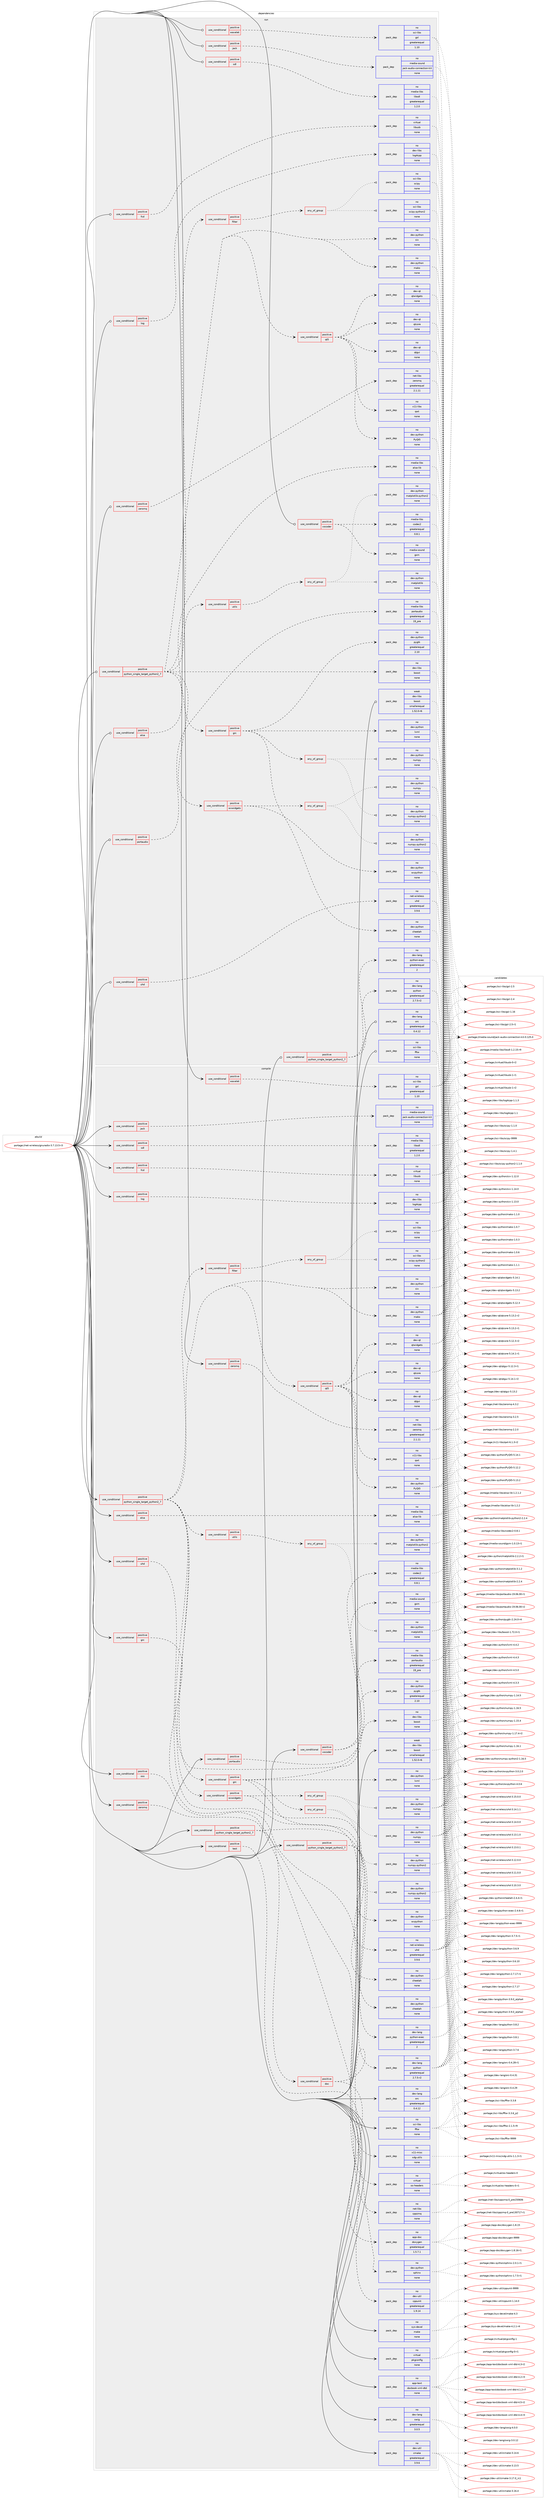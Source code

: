 digraph prolog {

# *************
# Graph options
# *************

newrank=true;
concentrate=true;
compound=true;
graph [rankdir=LR,fontname=Helvetica,fontsize=10,ranksep=1.5];#, ranksep=2.5, nodesep=0.2];
edge  [arrowhead=vee];
node  [fontname=Helvetica,fontsize=10];

# **********
# The ebuild
# **********

subgraph cluster_leftcol {
color=gray;
rank=same;
label=<<i>ebuild</i>>;
id [label="portage://net-wireless/gnuradio-3.7.13.5-r3", color=red, width=4, href="../net-wireless/gnuradio-3.7.13.5-r3.svg"];
}

# ****************
# The dependencies
# ****************

subgraph cluster_midcol {
color=gray;
label=<<i>dependencies</i>>;
subgraph cluster_compile {
fillcolor="#eeeeee";
style=filled;
label=<<i>compile</i>>;
subgraph cond12761 {
dependency65684 [label=<<TABLE BORDER="0" CELLBORDER="1" CELLSPACING="0" CELLPADDING="4"><TR><TD ROWSPAN="3" CELLPADDING="10">use_conditional</TD></TR><TR><TD>positive</TD></TR><TR><TD>alsa</TD></TR></TABLE>>, shape=none, color=red];
subgraph pack51617 {
dependency65685 [label=<<TABLE BORDER="0" CELLBORDER="1" CELLSPACING="0" CELLPADDING="4" WIDTH="220"><TR><TD ROWSPAN="6" CELLPADDING="30">pack_dep</TD></TR><TR><TD WIDTH="110">no</TD></TR><TR><TD>media-libs</TD></TR><TR><TD>alsa-lib</TD></TR><TR><TD>none</TD></TR><TR><TD></TD></TR></TABLE>>, shape=none, color=blue];
}
dependency65684:e -> dependency65685:w [weight=20,style="dashed",arrowhead="vee"];
}
id:e -> dependency65684:w [weight=20,style="solid",arrowhead="vee"];
subgraph cond12762 {
dependency65686 [label=<<TABLE BORDER="0" CELLBORDER="1" CELLSPACING="0" CELLPADDING="4"><TR><TD ROWSPAN="3" CELLPADDING="10">use_conditional</TD></TR><TR><TD>positive</TD></TR><TR><TD>fcd</TD></TR></TABLE>>, shape=none, color=red];
subgraph pack51618 {
dependency65687 [label=<<TABLE BORDER="0" CELLBORDER="1" CELLSPACING="0" CELLPADDING="4" WIDTH="220"><TR><TD ROWSPAN="6" CELLPADDING="30">pack_dep</TD></TR><TR><TD WIDTH="110">no</TD></TR><TR><TD>virtual</TD></TR><TR><TD>libusb</TD></TR><TR><TD>none</TD></TR><TR><TD></TD></TR></TABLE>>, shape=none, color=blue];
}
dependency65686:e -> dependency65687:w [weight=20,style="dashed",arrowhead="vee"];
}
id:e -> dependency65686:w [weight=20,style="solid",arrowhead="vee"];
subgraph cond12763 {
dependency65688 [label=<<TABLE BORDER="0" CELLBORDER="1" CELLSPACING="0" CELLPADDING="4"><TR><TD ROWSPAN="3" CELLPADDING="10">use_conditional</TD></TR><TR><TD>positive</TD></TR><TR><TD>grc</TD></TR></TABLE>>, shape=none, color=red];
subgraph pack51619 {
dependency65689 [label=<<TABLE BORDER="0" CELLBORDER="1" CELLSPACING="0" CELLPADDING="4" WIDTH="220"><TR><TD ROWSPAN="6" CELLPADDING="30">pack_dep</TD></TR><TR><TD WIDTH="110">no</TD></TR><TR><TD>x11-misc</TD></TR><TR><TD>xdg-utils</TD></TR><TR><TD>none</TD></TR><TR><TD></TD></TR></TABLE>>, shape=none, color=blue];
}
dependency65688:e -> dependency65689:w [weight=20,style="dashed",arrowhead="vee"];
}
id:e -> dependency65688:w [weight=20,style="solid",arrowhead="vee"];
subgraph cond12764 {
dependency65690 [label=<<TABLE BORDER="0" CELLBORDER="1" CELLSPACING="0" CELLPADDING="4"><TR><TD ROWSPAN="3" CELLPADDING="10">use_conditional</TD></TR><TR><TD>positive</TD></TR><TR><TD>jack</TD></TR></TABLE>>, shape=none, color=red];
subgraph pack51620 {
dependency65691 [label=<<TABLE BORDER="0" CELLBORDER="1" CELLSPACING="0" CELLPADDING="4" WIDTH="220"><TR><TD ROWSPAN="6" CELLPADDING="30">pack_dep</TD></TR><TR><TD WIDTH="110">no</TD></TR><TR><TD>media-sound</TD></TR><TR><TD>jack-audio-connection-kit</TD></TR><TR><TD>none</TD></TR><TR><TD></TD></TR></TABLE>>, shape=none, color=blue];
}
dependency65690:e -> dependency65691:w [weight=20,style="dashed",arrowhead="vee"];
}
id:e -> dependency65690:w [weight=20,style="solid",arrowhead="vee"];
subgraph cond12765 {
dependency65692 [label=<<TABLE BORDER="0" CELLBORDER="1" CELLSPACING="0" CELLPADDING="4"><TR><TD ROWSPAN="3" CELLPADDING="10">use_conditional</TD></TR><TR><TD>positive</TD></TR><TR><TD>log</TD></TR></TABLE>>, shape=none, color=red];
subgraph pack51621 {
dependency65693 [label=<<TABLE BORDER="0" CELLBORDER="1" CELLSPACING="0" CELLPADDING="4" WIDTH="220"><TR><TD ROWSPAN="6" CELLPADDING="30">pack_dep</TD></TR><TR><TD WIDTH="110">no</TD></TR><TR><TD>dev-libs</TD></TR><TR><TD>log4cpp</TD></TR><TR><TD>none</TD></TR><TR><TD></TD></TR></TABLE>>, shape=none, color=blue];
}
dependency65692:e -> dependency65693:w [weight=20,style="dashed",arrowhead="vee"];
}
id:e -> dependency65692:w [weight=20,style="solid",arrowhead="vee"];
subgraph cond12766 {
dependency65694 [label=<<TABLE BORDER="0" CELLBORDER="1" CELLSPACING="0" CELLPADDING="4"><TR><TD ROWSPAN="3" CELLPADDING="10">use_conditional</TD></TR><TR><TD>positive</TD></TR><TR><TD>oss</TD></TR></TABLE>>, shape=none, color=red];
subgraph pack51622 {
dependency65695 [label=<<TABLE BORDER="0" CELLBORDER="1" CELLSPACING="0" CELLPADDING="4" WIDTH="220"><TR><TD ROWSPAN="6" CELLPADDING="30">pack_dep</TD></TR><TR><TD WIDTH="110">no</TD></TR><TR><TD>virtual</TD></TR><TR><TD>os-headers</TD></TR><TR><TD>none</TD></TR><TR><TD></TD></TR></TABLE>>, shape=none, color=blue];
}
dependency65694:e -> dependency65695:w [weight=20,style="dashed",arrowhead="vee"];
}
id:e -> dependency65694:w [weight=20,style="solid",arrowhead="vee"];
subgraph cond12767 {
dependency65696 [label=<<TABLE BORDER="0" CELLBORDER="1" CELLSPACING="0" CELLPADDING="4"><TR><TD ROWSPAN="3" CELLPADDING="10">use_conditional</TD></TR><TR><TD>positive</TD></TR><TR><TD>portaudio</TD></TR></TABLE>>, shape=none, color=red];
subgraph pack51623 {
dependency65697 [label=<<TABLE BORDER="0" CELLBORDER="1" CELLSPACING="0" CELLPADDING="4" WIDTH="220"><TR><TD ROWSPAN="6" CELLPADDING="30">pack_dep</TD></TR><TR><TD WIDTH="110">no</TD></TR><TR><TD>media-libs</TD></TR><TR><TD>portaudio</TD></TR><TR><TD>greaterequal</TD></TR><TR><TD>19_pre</TD></TR></TABLE>>, shape=none, color=blue];
}
dependency65696:e -> dependency65697:w [weight=20,style="dashed",arrowhead="vee"];
}
id:e -> dependency65696:w [weight=20,style="solid",arrowhead="vee"];
subgraph cond12768 {
dependency65698 [label=<<TABLE BORDER="0" CELLBORDER="1" CELLSPACING="0" CELLPADDING="4"><TR><TD ROWSPAN="3" CELLPADDING="10">use_conditional</TD></TR><TR><TD>positive</TD></TR><TR><TD>python_single_target_python2_7</TD></TR></TABLE>>, shape=none, color=red];
subgraph pack51624 {
dependency65699 [label=<<TABLE BORDER="0" CELLBORDER="1" CELLSPACING="0" CELLPADDING="4" WIDTH="220"><TR><TD ROWSPAN="6" CELLPADDING="30">pack_dep</TD></TR><TR><TD WIDTH="110">no</TD></TR><TR><TD>dev-lang</TD></TR><TR><TD>python</TD></TR><TR><TD>greaterequal</TD></TR><TR><TD>2.7.5-r2</TD></TR></TABLE>>, shape=none, color=blue];
}
dependency65698:e -> dependency65699:w [weight=20,style="dashed",arrowhead="vee"];
subgraph pack51625 {
dependency65700 [label=<<TABLE BORDER="0" CELLBORDER="1" CELLSPACING="0" CELLPADDING="4" WIDTH="220"><TR><TD ROWSPAN="6" CELLPADDING="30">pack_dep</TD></TR><TR><TD WIDTH="110">no</TD></TR><TR><TD>dev-lang</TD></TR><TR><TD>python-exec</TD></TR><TR><TD>greaterequal</TD></TR><TR><TD>2</TD></TR></TABLE>>, shape=none, color=blue];
}
dependency65698:e -> dependency65700:w [weight=20,style="dashed",arrowhead="vee"];
}
id:e -> dependency65698:w [weight=20,style="solid",arrowhead="vee"];
subgraph cond12769 {
dependency65701 [label=<<TABLE BORDER="0" CELLBORDER="1" CELLSPACING="0" CELLPADDING="4"><TR><TD ROWSPAN="3" CELLPADDING="10">use_conditional</TD></TR><TR><TD>positive</TD></TR><TR><TD>python_single_target_python2_7</TD></TR></TABLE>>, shape=none, color=red];
subgraph pack51626 {
dependency65702 [label=<<TABLE BORDER="0" CELLBORDER="1" CELLSPACING="0" CELLPADDING="4" WIDTH="220"><TR><TD ROWSPAN="6" CELLPADDING="30">pack_dep</TD></TR><TR><TD WIDTH="110">no</TD></TR><TR><TD>dev-libs</TD></TR><TR><TD>boost</TD></TR><TR><TD>none</TD></TR><TR><TD></TD></TR></TABLE>>, shape=none, color=blue];
}
dependency65701:e -> dependency65702:w [weight=20,style="dashed",arrowhead="vee"];
subgraph pack51627 {
dependency65703 [label=<<TABLE BORDER="0" CELLBORDER="1" CELLSPACING="0" CELLPADDING="4" WIDTH="220"><TR><TD ROWSPAN="6" CELLPADDING="30">pack_dep</TD></TR><TR><TD WIDTH="110">no</TD></TR><TR><TD>dev-python</TD></TR><TR><TD>mako</TD></TR><TR><TD>none</TD></TR><TR><TD></TD></TR></TABLE>>, shape=none, color=blue];
}
dependency65701:e -> dependency65703:w [weight=20,style="dashed",arrowhead="vee"];
subgraph pack51628 {
dependency65704 [label=<<TABLE BORDER="0" CELLBORDER="1" CELLSPACING="0" CELLPADDING="4" WIDTH="220"><TR><TD ROWSPAN="6" CELLPADDING="30">pack_dep</TD></TR><TR><TD WIDTH="110">no</TD></TR><TR><TD>dev-python</TD></TR><TR><TD>six</TD></TR><TR><TD>none</TD></TR><TR><TD></TD></TR></TABLE>>, shape=none, color=blue];
}
dependency65701:e -> dependency65704:w [weight=20,style="dashed",arrowhead="vee"];
subgraph cond12770 {
dependency65705 [label=<<TABLE BORDER="0" CELLBORDER="1" CELLSPACING="0" CELLPADDING="4"><TR><TD ROWSPAN="3" CELLPADDING="10">use_conditional</TD></TR><TR><TD>positive</TD></TR><TR><TD>filter</TD></TR></TABLE>>, shape=none, color=red];
subgraph any1251 {
dependency65706 [label=<<TABLE BORDER="0" CELLBORDER="1" CELLSPACING="0" CELLPADDING="4"><TR><TD CELLPADDING="10">any_of_group</TD></TR></TABLE>>, shape=none, color=red];subgraph pack51629 {
dependency65707 [label=<<TABLE BORDER="0" CELLBORDER="1" CELLSPACING="0" CELLPADDING="4" WIDTH="220"><TR><TD ROWSPAN="6" CELLPADDING="30">pack_dep</TD></TR><TR><TD WIDTH="110">no</TD></TR><TR><TD>sci-libs</TD></TR><TR><TD>scipy-python2</TD></TR><TR><TD>none</TD></TR><TR><TD></TD></TR></TABLE>>, shape=none, color=blue];
}
dependency65706:e -> dependency65707:w [weight=20,style="dotted",arrowhead="oinv"];
subgraph pack51630 {
dependency65708 [label=<<TABLE BORDER="0" CELLBORDER="1" CELLSPACING="0" CELLPADDING="4" WIDTH="220"><TR><TD ROWSPAN="6" CELLPADDING="30">pack_dep</TD></TR><TR><TD WIDTH="110">no</TD></TR><TR><TD>sci-libs</TD></TR><TR><TD>scipy</TD></TR><TR><TD>none</TD></TR><TR><TD></TD></TR></TABLE>>, shape=none, color=blue];
}
dependency65706:e -> dependency65708:w [weight=20,style="dotted",arrowhead="oinv"];
}
dependency65705:e -> dependency65706:w [weight=20,style="dashed",arrowhead="vee"];
}
dependency65701:e -> dependency65705:w [weight=20,style="dashed",arrowhead="vee"];
subgraph cond12771 {
dependency65709 [label=<<TABLE BORDER="0" CELLBORDER="1" CELLSPACING="0" CELLPADDING="4"><TR><TD ROWSPAN="3" CELLPADDING="10">use_conditional</TD></TR><TR><TD>positive</TD></TR><TR><TD>grc</TD></TR></TABLE>>, shape=none, color=red];
subgraph pack51631 {
dependency65710 [label=<<TABLE BORDER="0" CELLBORDER="1" CELLSPACING="0" CELLPADDING="4" WIDTH="220"><TR><TD ROWSPAN="6" CELLPADDING="30">pack_dep</TD></TR><TR><TD WIDTH="110">no</TD></TR><TR><TD>dev-python</TD></TR><TR><TD>cheetah</TD></TR><TR><TD>none</TD></TR><TR><TD></TD></TR></TABLE>>, shape=none, color=blue];
}
dependency65709:e -> dependency65710:w [weight=20,style="dashed",arrowhead="vee"];
subgraph pack51632 {
dependency65711 [label=<<TABLE BORDER="0" CELLBORDER="1" CELLSPACING="0" CELLPADDING="4" WIDTH="220"><TR><TD ROWSPAN="6" CELLPADDING="30">pack_dep</TD></TR><TR><TD WIDTH="110">no</TD></TR><TR><TD>dev-python</TD></TR><TR><TD>lxml</TD></TR><TR><TD>none</TD></TR><TR><TD></TD></TR></TABLE>>, shape=none, color=blue];
}
dependency65709:e -> dependency65711:w [weight=20,style="dashed",arrowhead="vee"];
subgraph pack51633 {
dependency65712 [label=<<TABLE BORDER="0" CELLBORDER="1" CELLSPACING="0" CELLPADDING="4" WIDTH="220"><TR><TD ROWSPAN="6" CELLPADDING="30">pack_dep</TD></TR><TR><TD WIDTH="110">no</TD></TR><TR><TD>dev-python</TD></TR><TR><TD>pygtk</TD></TR><TR><TD>greaterequal</TD></TR><TR><TD>2.10</TD></TR></TABLE>>, shape=none, color=blue];
}
dependency65709:e -> dependency65712:w [weight=20,style="dashed",arrowhead="vee"];
subgraph any1252 {
dependency65713 [label=<<TABLE BORDER="0" CELLBORDER="1" CELLSPACING="0" CELLPADDING="4"><TR><TD CELLPADDING="10">any_of_group</TD></TR></TABLE>>, shape=none, color=red];subgraph pack51634 {
dependency65714 [label=<<TABLE BORDER="0" CELLBORDER="1" CELLSPACING="0" CELLPADDING="4" WIDTH="220"><TR><TD ROWSPAN="6" CELLPADDING="30">pack_dep</TD></TR><TR><TD WIDTH="110">no</TD></TR><TR><TD>dev-python</TD></TR><TR><TD>numpy-python2</TD></TR><TR><TD>none</TD></TR><TR><TD></TD></TR></TABLE>>, shape=none, color=blue];
}
dependency65713:e -> dependency65714:w [weight=20,style="dotted",arrowhead="oinv"];
subgraph pack51635 {
dependency65715 [label=<<TABLE BORDER="0" CELLBORDER="1" CELLSPACING="0" CELLPADDING="4" WIDTH="220"><TR><TD ROWSPAN="6" CELLPADDING="30">pack_dep</TD></TR><TR><TD WIDTH="110">no</TD></TR><TR><TD>dev-python</TD></TR><TR><TD>numpy</TD></TR><TR><TD>none</TD></TR><TR><TD></TD></TR></TABLE>>, shape=none, color=blue];
}
dependency65713:e -> dependency65715:w [weight=20,style="dotted",arrowhead="oinv"];
}
dependency65709:e -> dependency65713:w [weight=20,style="dashed",arrowhead="vee"];
}
dependency65701:e -> dependency65709:w [weight=20,style="dashed",arrowhead="vee"];
subgraph cond12772 {
dependency65716 [label=<<TABLE BORDER="0" CELLBORDER="1" CELLSPACING="0" CELLPADDING="4"><TR><TD ROWSPAN="3" CELLPADDING="10">use_conditional</TD></TR><TR><TD>positive</TD></TR><TR><TD>qt5</TD></TR></TABLE>>, shape=none, color=red];
subgraph pack51636 {
dependency65717 [label=<<TABLE BORDER="0" CELLBORDER="1" CELLSPACING="0" CELLPADDING="4" WIDTH="220"><TR><TD ROWSPAN="6" CELLPADDING="30">pack_dep</TD></TR><TR><TD WIDTH="110">no</TD></TR><TR><TD>dev-python</TD></TR><TR><TD>PyQt5</TD></TR><TR><TD>none</TD></TR><TR><TD></TD></TR></TABLE>>, shape=none, color=blue];
}
dependency65716:e -> dependency65717:w [weight=20,style="dashed",arrowhead="vee"];
subgraph pack51637 {
dependency65718 [label=<<TABLE BORDER="0" CELLBORDER="1" CELLSPACING="0" CELLPADDING="4" WIDTH="220"><TR><TD ROWSPAN="6" CELLPADDING="30">pack_dep</TD></TR><TR><TD WIDTH="110">no</TD></TR><TR><TD>dev-qt</TD></TR><TR><TD>qtcore</TD></TR><TR><TD>none</TD></TR><TR><TD></TD></TR></TABLE>>, shape=none, color=blue];
}
dependency65716:e -> dependency65718:w [weight=20,style="dashed",arrowhead="vee"];
subgraph pack51638 {
dependency65719 [label=<<TABLE BORDER="0" CELLBORDER="1" CELLSPACING="0" CELLPADDING="4" WIDTH="220"><TR><TD ROWSPAN="6" CELLPADDING="30">pack_dep</TD></TR><TR><TD WIDTH="110">no</TD></TR><TR><TD>dev-qt</TD></TR><TR><TD>qtgui</TD></TR><TR><TD>none</TD></TR><TR><TD></TD></TR></TABLE>>, shape=none, color=blue];
}
dependency65716:e -> dependency65719:w [weight=20,style="dashed",arrowhead="vee"];
subgraph pack51639 {
dependency65720 [label=<<TABLE BORDER="0" CELLBORDER="1" CELLSPACING="0" CELLPADDING="4" WIDTH="220"><TR><TD ROWSPAN="6" CELLPADDING="30">pack_dep</TD></TR><TR><TD WIDTH="110">no</TD></TR><TR><TD>x11-libs</TD></TR><TR><TD>qwt</TD></TR><TR><TD>none</TD></TR><TR><TD></TD></TR></TABLE>>, shape=none, color=blue];
}
dependency65716:e -> dependency65720:w [weight=20,style="dashed",arrowhead="vee"];
subgraph pack51640 {
dependency65721 [label=<<TABLE BORDER="0" CELLBORDER="1" CELLSPACING="0" CELLPADDING="4" WIDTH="220"><TR><TD ROWSPAN="6" CELLPADDING="30">pack_dep</TD></TR><TR><TD WIDTH="110">no</TD></TR><TR><TD>dev-qt</TD></TR><TR><TD>qtwidgets</TD></TR><TR><TD>none</TD></TR><TR><TD></TD></TR></TABLE>>, shape=none, color=blue];
}
dependency65716:e -> dependency65721:w [weight=20,style="dashed",arrowhead="vee"];
}
dependency65701:e -> dependency65716:w [weight=20,style="dashed",arrowhead="vee"];
subgraph cond12773 {
dependency65722 [label=<<TABLE BORDER="0" CELLBORDER="1" CELLSPACING="0" CELLPADDING="4"><TR><TD ROWSPAN="3" CELLPADDING="10">use_conditional</TD></TR><TR><TD>positive</TD></TR><TR><TD>utils</TD></TR></TABLE>>, shape=none, color=red];
subgraph any1253 {
dependency65723 [label=<<TABLE BORDER="0" CELLBORDER="1" CELLSPACING="0" CELLPADDING="4"><TR><TD CELLPADDING="10">any_of_group</TD></TR></TABLE>>, shape=none, color=red];subgraph pack51641 {
dependency65724 [label=<<TABLE BORDER="0" CELLBORDER="1" CELLSPACING="0" CELLPADDING="4" WIDTH="220"><TR><TD ROWSPAN="6" CELLPADDING="30">pack_dep</TD></TR><TR><TD WIDTH="110">no</TD></TR><TR><TD>dev-python</TD></TR><TR><TD>matplotlib-python2</TD></TR><TR><TD>none</TD></TR><TR><TD></TD></TR></TABLE>>, shape=none, color=blue];
}
dependency65723:e -> dependency65724:w [weight=20,style="dotted",arrowhead="oinv"];
subgraph pack51642 {
dependency65725 [label=<<TABLE BORDER="0" CELLBORDER="1" CELLSPACING="0" CELLPADDING="4" WIDTH="220"><TR><TD ROWSPAN="6" CELLPADDING="30">pack_dep</TD></TR><TR><TD WIDTH="110">no</TD></TR><TR><TD>dev-python</TD></TR><TR><TD>matplotlib</TD></TR><TR><TD>none</TD></TR><TR><TD></TD></TR></TABLE>>, shape=none, color=blue];
}
dependency65723:e -> dependency65725:w [weight=20,style="dotted",arrowhead="oinv"];
}
dependency65722:e -> dependency65723:w [weight=20,style="dashed",arrowhead="vee"];
}
dependency65701:e -> dependency65722:w [weight=20,style="dashed",arrowhead="vee"];
subgraph cond12774 {
dependency65726 [label=<<TABLE BORDER="0" CELLBORDER="1" CELLSPACING="0" CELLPADDING="4"><TR><TD ROWSPAN="3" CELLPADDING="10">use_conditional</TD></TR><TR><TD>positive</TD></TR><TR><TD>wxwidgets</TD></TR></TABLE>>, shape=none, color=red];
subgraph pack51643 {
dependency65727 [label=<<TABLE BORDER="0" CELLBORDER="1" CELLSPACING="0" CELLPADDING="4" WIDTH="220"><TR><TD ROWSPAN="6" CELLPADDING="30">pack_dep</TD></TR><TR><TD WIDTH="110">no</TD></TR><TR><TD>dev-python</TD></TR><TR><TD>wxpython</TD></TR><TR><TD>none</TD></TR><TR><TD></TD></TR></TABLE>>, shape=none, color=blue];
}
dependency65726:e -> dependency65727:w [weight=20,style="dashed",arrowhead="vee"];
subgraph any1254 {
dependency65728 [label=<<TABLE BORDER="0" CELLBORDER="1" CELLSPACING="0" CELLPADDING="4"><TR><TD CELLPADDING="10">any_of_group</TD></TR></TABLE>>, shape=none, color=red];subgraph pack51644 {
dependency65729 [label=<<TABLE BORDER="0" CELLBORDER="1" CELLSPACING="0" CELLPADDING="4" WIDTH="220"><TR><TD ROWSPAN="6" CELLPADDING="30">pack_dep</TD></TR><TR><TD WIDTH="110">no</TD></TR><TR><TD>dev-python</TD></TR><TR><TD>numpy-python2</TD></TR><TR><TD>none</TD></TR><TR><TD></TD></TR></TABLE>>, shape=none, color=blue];
}
dependency65728:e -> dependency65729:w [weight=20,style="dotted",arrowhead="oinv"];
subgraph pack51645 {
dependency65730 [label=<<TABLE BORDER="0" CELLBORDER="1" CELLSPACING="0" CELLPADDING="4" WIDTH="220"><TR><TD ROWSPAN="6" CELLPADDING="30">pack_dep</TD></TR><TR><TD WIDTH="110">no</TD></TR><TR><TD>dev-python</TD></TR><TR><TD>numpy</TD></TR><TR><TD>none</TD></TR><TR><TD></TD></TR></TABLE>>, shape=none, color=blue];
}
dependency65728:e -> dependency65730:w [weight=20,style="dotted",arrowhead="oinv"];
}
dependency65726:e -> dependency65728:w [weight=20,style="dashed",arrowhead="vee"];
}
dependency65701:e -> dependency65726:w [weight=20,style="dashed",arrowhead="vee"];
}
id:e -> dependency65701:w [weight=20,style="solid",arrowhead="vee"];
subgraph cond12775 {
dependency65731 [label=<<TABLE BORDER="0" CELLBORDER="1" CELLSPACING="0" CELLPADDING="4"><TR><TD ROWSPAN="3" CELLPADDING="10">use_conditional</TD></TR><TR><TD>positive</TD></TR><TR><TD>python_single_target_python2_7</TD></TR></TABLE>>, shape=none, color=red];
subgraph pack51646 {
dependency65732 [label=<<TABLE BORDER="0" CELLBORDER="1" CELLSPACING="0" CELLPADDING="4" WIDTH="220"><TR><TD ROWSPAN="6" CELLPADDING="30">pack_dep</TD></TR><TR><TD WIDTH="110">no</TD></TR><TR><TD>dev-python</TD></TR><TR><TD>cheetah</TD></TR><TR><TD>none</TD></TR><TR><TD></TD></TR></TABLE>>, shape=none, color=blue];
}
dependency65731:e -> dependency65732:w [weight=20,style="dashed",arrowhead="vee"];
subgraph cond12776 {
dependency65733 [label=<<TABLE BORDER="0" CELLBORDER="1" CELLSPACING="0" CELLPADDING="4"><TR><TD ROWSPAN="3" CELLPADDING="10">use_conditional</TD></TR><TR><TD>positive</TD></TR><TR><TD>doc</TD></TR></TABLE>>, shape=none, color=red];
subgraph pack51647 {
dependency65734 [label=<<TABLE BORDER="0" CELLBORDER="1" CELLSPACING="0" CELLPADDING="4" WIDTH="220"><TR><TD ROWSPAN="6" CELLPADDING="30">pack_dep</TD></TR><TR><TD WIDTH="110">no</TD></TR><TR><TD>app-doc</TD></TR><TR><TD>doxygen</TD></TR><TR><TD>greaterequal</TD></TR><TR><TD>1.5.7.1</TD></TR></TABLE>>, shape=none, color=blue];
}
dependency65733:e -> dependency65734:w [weight=20,style="dashed",arrowhead="vee"];
subgraph pack51648 {
dependency65735 [label=<<TABLE BORDER="0" CELLBORDER="1" CELLSPACING="0" CELLPADDING="4" WIDTH="220"><TR><TD ROWSPAN="6" CELLPADDING="30">pack_dep</TD></TR><TR><TD WIDTH="110">no</TD></TR><TR><TD>dev-python</TD></TR><TR><TD>sphinx</TD></TR><TR><TD>none</TD></TR><TR><TD></TD></TR></TABLE>>, shape=none, color=blue];
}
dependency65733:e -> dependency65735:w [weight=20,style="dashed",arrowhead="vee"];
}
dependency65731:e -> dependency65733:w [weight=20,style="dashed",arrowhead="vee"];
}
id:e -> dependency65731:w [weight=20,style="solid",arrowhead="vee"];
subgraph cond12777 {
dependency65736 [label=<<TABLE BORDER="0" CELLBORDER="1" CELLSPACING="0" CELLPADDING="4"><TR><TD ROWSPAN="3" CELLPADDING="10">use_conditional</TD></TR><TR><TD>positive</TD></TR><TR><TD>sdl</TD></TR></TABLE>>, shape=none, color=red];
subgraph pack51649 {
dependency65737 [label=<<TABLE BORDER="0" CELLBORDER="1" CELLSPACING="0" CELLPADDING="4" WIDTH="220"><TR><TD ROWSPAN="6" CELLPADDING="30">pack_dep</TD></TR><TR><TD WIDTH="110">no</TD></TR><TR><TD>media-libs</TD></TR><TR><TD>libsdl</TD></TR><TR><TD>greaterequal</TD></TR><TR><TD>1.2.0</TD></TR></TABLE>>, shape=none, color=blue];
}
dependency65736:e -> dependency65737:w [weight=20,style="dashed",arrowhead="vee"];
}
id:e -> dependency65736:w [weight=20,style="solid",arrowhead="vee"];
subgraph cond12778 {
dependency65738 [label=<<TABLE BORDER="0" CELLBORDER="1" CELLSPACING="0" CELLPADDING="4"><TR><TD ROWSPAN="3" CELLPADDING="10">use_conditional</TD></TR><TR><TD>positive</TD></TR><TR><TD>test</TD></TR></TABLE>>, shape=none, color=red];
subgraph pack51650 {
dependency65739 [label=<<TABLE BORDER="0" CELLBORDER="1" CELLSPACING="0" CELLPADDING="4" WIDTH="220"><TR><TD ROWSPAN="6" CELLPADDING="30">pack_dep</TD></TR><TR><TD WIDTH="110">no</TD></TR><TR><TD>dev-util</TD></TR><TR><TD>cppunit</TD></TR><TR><TD>greaterequal</TD></TR><TR><TD>1.9.14</TD></TR></TABLE>>, shape=none, color=blue];
}
dependency65738:e -> dependency65739:w [weight=20,style="dashed",arrowhead="vee"];
}
id:e -> dependency65738:w [weight=20,style="solid",arrowhead="vee"];
subgraph cond12779 {
dependency65740 [label=<<TABLE BORDER="0" CELLBORDER="1" CELLSPACING="0" CELLPADDING="4"><TR><TD ROWSPAN="3" CELLPADDING="10">use_conditional</TD></TR><TR><TD>positive</TD></TR><TR><TD>uhd</TD></TR></TABLE>>, shape=none, color=red];
subgraph pack51651 {
dependency65741 [label=<<TABLE BORDER="0" CELLBORDER="1" CELLSPACING="0" CELLPADDING="4" WIDTH="220"><TR><TD ROWSPAN="6" CELLPADDING="30">pack_dep</TD></TR><TR><TD WIDTH="110">no</TD></TR><TR><TD>net-wireless</TD></TR><TR><TD>uhd</TD></TR><TR><TD>greaterequal</TD></TR><TR><TD>3.9.6</TD></TR></TABLE>>, shape=none, color=blue];
}
dependency65740:e -> dependency65741:w [weight=20,style="dashed",arrowhead="vee"];
}
id:e -> dependency65740:w [weight=20,style="solid",arrowhead="vee"];
subgraph cond12780 {
dependency65742 [label=<<TABLE BORDER="0" CELLBORDER="1" CELLSPACING="0" CELLPADDING="4"><TR><TD ROWSPAN="3" CELLPADDING="10">use_conditional</TD></TR><TR><TD>positive</TD></TR><TR><TD>vocoder</TD></TR></TABLE>>, shape=none, color=red];
subgraph pack51652 {
dependency65743 [label=<<TABLE BORDER="0" CELLBORDER="1" CELLSPACING="0" CELLPADDING="4" WIDTH="220"><TR><TD ROWSPAN="6" CELLPADDING="30">pack_dep</TD></TR><TR><TD WIDTH="110">no</TD></TR><TR><TD>media-sound</TD></TR><TR><TD>gsm</TD></TR><TR><TD>none</TD></TR><TR><TD></TD></TR></TABLE>>, shape=none, color=blue];
}
dependency65742:e -> dependency65743:w [weight=20,style="dashed",arrowhead="vee"];
subgraph pack51653 {
dependency65744 [label=<<TABLE BORDER="0" CELLBORDER="1" CELLSPACING="0" CELLPADDING="4" WIDTH="220"><TR><TD ROWSPAN="6" CELLPADDING="30">pack_dep</TD></TR><TR><TD WIDTH="110">no</TD></TR><TR><TD>media-libs</TD></TR><TR><TD>codec2</TD></TR><TR><TD>greaterequal</TD></TR><TR><TD>0.8.1</TD></TR></TABLE>>, shape=none, color=blue];
}
dependency65742:e -> dependency65744:w [weight=20,style="dashed",arrowhead="vee"];
}
id:e -> dependency65742:w [weight=20,style="solid",arrowhead="vee"];
subgraph cond12781 {
dependency65745 [label=<<TABLE BORDER="0" CELLBORDER="1" CELLSPACING="0" CELLPADDING="4"><TR><TD ROWSPAN="3" CELLPADDING="10">use_conditional</TD></TR><TR><TD>positive</TD></TR><TR><TD>wavelet</TD></TR></TABLE>>, shape=none, color=red];
subgraph pack51654 {
dependency65746 [label=<<TABLE BORDER="0" CELLBORDER="1" CELLSPACING="0" CELLPADDING="4" WIDTH="220"><TR><TD ROWSPAN="6" CELLPADDING="30">pack_dep</TD></TR><TR><TD WIDTH="110">no</TD></TR><TR><TD>sci-libs</TD></TR><TR><TD>gsl</TD></TR><TR><TD>greaterequal</TD></TR><TR><TD>1.10</TD></TR></TABLE>>, shape=none, color=blue];
}
dependency65745:e -> dependency65746:w [weight=20,style="dashed",arrowhead="vee"];
}
id:e -> dependency65745:w [weight=20,style="solid",arrowhead="vee"];
subgraph cond12782 {
dependency65747 [label=<<TABLE BORDER="0" CELLBORDER="1" CELLSPACING="0" CELLPADDING="4"><TR><TD ROWSPAN="3" CELLPADDING="10">use_conditional</TD></TR><TR><TD>positive</TD></TR><TR><TD>zeromq</TD></TR></TABLE>>, shape=none, color=red];
subgraph pack51655 {
dependency65748 [label=<<TABLE BORDER="0" CELLBORDER="1" CELLSPACING="0" CELLPADDING="4" WIDTH="220"><TR><TD ROWSPAN="6" CELLPADDING="30">pack_dep</TD></TR><TR><TD WIDTH="110">no</TD></TR><TR><TD>net-libs</TD></TR><TR><TD>cppzmq</TD></TR><TR><TD>none</TD></TR><TR><TD></TD></TR></TABLE>>, shape=none, color=blue];
}
dependency65747:e -> dependency65748:w [weight=20,style="dashed",arrowhead="vee"];
}
id:e -> dependency65747:w [weight=20,style="solid",arrowhead="vee"];
subgraph cond12783 {
dependency65749 [label=<<TABLE BORDER="0" CELLBORDER="1" CELLSPACING="0" CELLPADDING="4"><TR><TD ROWSPAN="3" CELLPADDING="10">use_conditional</TD></TR><TR><TD>positive</TD></TR><TR><TD>zeromq</TD></TR></TABLE>>, shape=none, color=red];
subgraph pack51656 {
dependency65750 [label=<<TABLE BORDER="0" CELLBORDER="1" CELLSPACING="0" CELLPADDING="4" WIDTH="220"><TR><TD ROWSPAN="6" CELLPADDING="30">pack_dep</TD></TR><TR><TD WIDTH="110">no</TD></TR><TR><TD>net-libs</TD></TR><TR><TD>zeromq</TD></TR><TR><TD>greaterequal</TD></TR><TR><TD>2.1.11</TD></TR></TABLE>>, shape=none, color=blue];
}
dependency65749:e -> dependency65750:w [weight=20,style="dashed",arrowhead="vee"];
}
id:e -> dependency65749:w [weight=20,style="solid",arrowhead="vee"];
subgraph pack51657 {
dependency65751 [label=<<TABLE BORDER="0" CELLBORDER="1" CELLSPACING="0" CELLPADDING="4" WIDTH="220"><TR><TD ROWSPAN="6" CELLPADDING="30">pack_dep</TD></TR><TR><TD WIDTH="110">no</TD></TR><TR><TD>app-text</TD></TR><TR><TD>docbook-xml-dtd</TD></TR><TR><TD>none</TD></TR><TR><TD></TD></TR></TABLE>>, shape=none, color=blue];
}
id:e -> dependency65751:w [weight=20,style="solid",arrowhead="vee"];
subgraph pack51658 {
dependency65752 [label=<<TABLE BORDER="0" CELLBORDER="1" CELLSPACING="0" CELLPADDING="4" WIDTH="220"><TR><TD ROWSPAN="6" CELLPADDING="30">pack_dep</TD></TR><TR><TD WIDTH="110">no</TD></TR><TR><TD>dev-lang</TD></TR><TR><TD>orc</TD></TR><TR><TD>greaterequal</TD></TR><TR><TD>0.4.12</TD></TR></TABLE>>, shape=none, color=blue];
}
id:e -> dependency65752:w [weight=20,style="solid",arrowhead="vee"];
subgraph pack51659 {
dependency65753 [label=<<TABLE BORDER="0" CELLBORDER="1" CELLSPACING="0" CELLPADDING="4" WIDTH="220"><TR><TD ROWSPAN="6" CELLPADDING="30">pack_dep</TD></TR><TR><TD WIDTH="110">no</TD></TR><TR><TD>dev-lang</TD></TR><TR><TD>swig</TD></TR><TR><TD>greaterequal</TD></TR><TR><TD>3.0.5</TD></TR></TABLE>>, shape=none, color=blue];
}
id:e -> dependency65753:w [weight=20,style="solid",arrowhead="vee"];
subgraph pack51660 {
dependency65754 [label=<<TABLE BORDER="0" CELLBORDER="1" CELLSPACING="0" CELLPADDING="4" WIDTH="220"><TR><TD ROWSPAN="6" CELLPADDING="30">pack_dep</TD></TR><TR><TD WIDTH="110">no</TD></TR><TR><TD>dev-util</TD></TR><TR><TD>cmake</TD></TR><TR><TD>greaterequal</TD></TR><TR><TD>3.9.6</TD></TR></TABLE>>, shape=none, color=blue];
}
id:e -> dependency65754:w [weight=20,style="solid",arrowhead="vee"];
subgraph pack51661 {
dependency65755 [label=<<TABLE BORDER="0" CELLBORDER="1" CELLSPACING="0" CELLPADDING="4" WIDTH="220"><TR><TD ROWSPAN="6" CELLPADDING="30">pack_dep</TD></TR><TR><TD WIDTH="110">no</TD></TR><TR><TD>sci-libs</TD></TR><TR><TD>fftw</TD></TR><TR><TD>none</TD></TR><TR><TD></TD></TR></TABLE>>, shape=none, color=blue];
}
id:e -> dependency65755:w [weight=20,style="solid",arrowhead="vee"];
subgraph pack51662 {
dependency65756 [label=<<TABLE BORDER="0" CELLBORDER="1" CELLSPACING="0" CELLPADDING="4" WIDTH="220"><TR><TD ROWSPAN="6" CELLPADDING="30">pack_dep</TD></TR><TR><TD WIDTH="110">no</TD></TR><TR><TD>sys-devel</TD></TR><TR><TD>make</TD></TR><TR><TD>none</TD></TR><TR><TD></TD></TR></TABLE>>, shape=none, color=blue];
}
id:e -> dependency65756:w [weight=20,style="solid",arrowhead="vee"];
subgraph pack51663 {
dependency65757 [label=<<TABLE BORDER="0" CELLBORDER="1" CELLSPACING="0" CELLPADDING="4" WIDTH="220"><TR><TD ROWSPAN="6" CELLPADDING="30">pack_dep</TD></TR><TR><TD WIDTH="110">no</TD></TR><TR><TD>virtual</TD></TR><TR><TD>pkgconfig</TD></TR><TR><TD>none</TD></TR><TR><TD></TD></TR></TABLE>>, shape=none, color=blue];
}
id:e -> dependency65757:w [weight=20,style="solid",arrowhead="vee"];
subgraph pack51664 {
dependency65758 [label=<<TABLE BORDER="0" CELLBORDER="1" CELLSPACING="0" CELLPADDING="4" WIDTH="220"><TR><TD ROWSPAN="6" CELLPADDING="30">pack_dep</TD></TR><TR><TD WIDTH="110">weak</TD></TR><TR><TD>dev-libs</TD></TR><TR><TD>boost</TD></TR><TR><TD>smallerequal</TD></TR><TR><TD>1.52.0-r6</TD></TR></TABLE>>, shape=none, color=blue];
}
id:e -> dependency65758:w [weight=20,style="solid",arrowhead="vee"];
}
subgraph cluster_compileandrun {
fillcolor="#eeeeee";
style=filled;
label=<<i>compile and run</i>>;
}
subgraph cluster_run {
fillcolor="#eeeeee";
style=filled;
label=<<i>run</i>>;
subgraph cond12784 {
dependency65759 [label=<<TABLE BORDER="0" CELLBORDER="1" CELLSPACING="0" CELLPADDING="4"><TR><TD ROWSPAN="3" CELLPADDING="10">use_conditional</TD></TR><TR><TD>positive</TD></TR><TR><TD>alsa</TD></TR></TABLE>>, shape=none, color=red];
subgraph pack51665 {
dependency65760 [label=<<TABLE BORDER="0" CELLBORDER="1" CELLSPACING="0" CELLPADDING="4" WIDTH="220"><TR><TD ROWSPAN="6" CELLPADDING="30">pack_dep</TD></TR><TR><TD WIDTH="110">no</TD></TR><TR><TD>media-libs</TD></TR><TR><TD>alsa-lib</TD></TR><TR><TD>none</TD></TR><TR><TD></TD></TR></TABLE>>, shape=none, color=blue];
}
dependency65759:e -> dependency65760:w [weight=20,style="dashed",arrowhead="vee"];
}
id:e -> dependency65759:w [weight=20,style="solid",arrowhead="odot"];
subgraph cond12785 {
dependency65761 [label=<<TABLE BORDER="0" CELLBORDER="1" CELLSPACING="0" CELLPADDING="4"><TR><TD ROWSPAN="3" CELLPADDING="10">use_conditional</TD></TR><TR><TD>positive</TD></TR><TR><TD>fcd</TD></TR></TABLE>>, shape=none, color=red];
subgraph pack51666 {
dependency65762 [label=<<TABLE BORDER="0" CELLBORDER="1" CELLSPACING="0" CELLPADDING="4" WIDTH="220"><TR><TD ROWSPAN="6" CELLPADDING="30">pack_dep</TD></TR><TR><TD WIDTH="110">no</TD></TR><TR><TD>virtual</TD></TR><TR><TD>libusb</TD></TR><TR><TD>none</TD></TR><TR><TD></TD></TR></TABLE>>, shape=none, color=blue];
}
dependency65761:e -> dependency65762:w [weight=20,style="dashed",arrowhead="vee"];
}
id:e -> dependency65761:w [weight=20,style="solid",arrowhead="odot"];
subgraph cond12786 {
dependency65763 [label=<<TABLE BORDER="0" CELLBORDER="1" CELLSPACING="0" CELLPADDING="4"><TR><TD ROWSPAN="3" CELLPADDING="10">use_conditional</TD></TR><TR><TD>positive</TD></TR><TR><TD>jack</TD></TR></TABLE>>, shape=none, color=red];
subgraph pack51667 {
dependency65764 [label=<<TABLE BORDER="0" CELLBORDER="1" CELLSPACING="0" CELLPADDING="4" WIDTH="220"><TR><TD ROWSPAN="6" CELLPADDING="30">pack_dep</TD></TR><TR><TD WIDTH="110">no</TD></TR><TR><TD>media-sound</TD></TR><TR><TD>jack-audio-connection-kit</TD></TR><TR><TD>none</TD></TR><TR><TD></TD></TR></TABLE>>, shape=none, color=blue];
}
dependency65763:e -> dependency65764:w [weight=20,style="dashed",arrowhead="vee"];
}
id:e -> dependency65763:w [weight=20,style="solid",arrowhead="odot"];
subgraph cond12787 {
dependency65765 [label=<<TABLE BORDER="0" CELLBORDER="1" CELLSPACING="0" CELLPADDING="4"><TR><TD ROWSPAN="3" CELLPADDING="10">use_conditional</TD></TR><TR><TD>positive</TD></TR><TR><TD>log</TD></TR></TABLE>>, shape=none, color=red];
subgraph pack51668 {
dependency65766 [label=<<TABLE BORDER="0" CELLBORDER="1" CELLSPACING="0" CELLPADDING="4" WIDTH="220"><TR><TD ROWSPAN="6" CELLPADDING="30">pack_dep</TD></TR><TR><TD WIDTH="110">no</TD></TR><TR><TD>dev-libs</TD></TR><TR><TD>log4cpp</TD></TR><TR><TD>none</TD></TR><TR><TD></TD></TR></TABLE>>, shape=none, color=blue];
}
dependency65765:e -> dependency65766:w [weight=20,style="dashed",arrowhead="vee"];
}
id:e -> dependency65765:w [weight=20,style="solid",arrowhead="odot"];
subgraph cond12788 {
dependency65767 [label=<<TABLE BORDER="0" CELLBORDER="1" CELLSPACING="0" CELLPADDING="4"><TR><TD ROWSPAN="3" CELLPADDING="10">use_conditional</TD></TR><TR><TD>positive</TD></TR><TR><TD>portaudio</TD></TR></TABLE>>, shape=none, color=red];
subgraph pack51669 {
dependency65768 [label=<<TABLE BORDER="0" CELLBORDER="1" CELLSPACING="0" CELLPADDING="4" WIDTH="220"><TR><TD ROWSPAN="6" CELLPADDING="30">pack_dep</TD></TR><TR><TD WIDTH="110">no</TD></TR><TR><TD>media-libs</TD></TR><TR><TD>portaudio</TD></TR><TR><TD>greaterequal</TD></TR><TR><TD>19_pre</TD></TR></TABLE>>, shape=none, color=blue];
}
dependency65767:e -> dependency65768:w [weight=20,style="dashed",arrowhead="vee"];
}
id:e -> dependency65767:w [weight=20,style="solid",arrowhead="odot"];
subgraph cond12789 {
dependency65769 [label=<<TABLE BORDER="0" CELLBORDER="1" CELLSPACING="0" CELLPADDING="4"><TR><TD ROWSPAN="3" CELLPADDING="10">use_conditional</TD></TR><TR><TD>positive</TD></TR><TR><TD>python_single_target_python2_7</TD></TR></TABLE>>, shape=none, color=red];
subgraph pack51670 {
dependency65770 [label=<<TABLE BORDER="0" CELLBORDER="1" CELLSPACING="0" CELLPADDING="4" WIDTH="220"><TR><TD ROWSPAN="6" CELLPADDING="30">pack_dep</TD></TR><TR><TD WIDTH="110">no</TD></TR><TR><TD>dev-lang</TD></TR><TR><TD>python</TD></TR><TR><TD>greaterequal</TD></TR><TR><TD>2.7.5-r2</TD></TR></TABLE>>, shape=none, color=blue];
}
dependency65769:e -> dependency65770:w [weight=20,style="dashed",arrowhead="vee"];
subgraph pack51671 {
dependency65771 [label=<<TABLE BORDER="0" CELLBORDER="1" CELLSPACING="0" CELLPADDING="4" WIDTH="220"><TR><TD ROWSPAN="6" CELLPADDING="30">pack_dep</TD></TR><TR><TD WIDTH="110">no</TD></TR><TR><TD>dev-lang</TD></TR><TR><TD>python-exec</TD></TR><TR><TD>greaterequal</TD></TR><TR><TD>2</TD></TR></TABLE>>, shape=none, color=blue];
}
dependency65769:e -> dependency65771:w [weight=20,style="dashed",arrowhead="vee"];
}
id:e -> dependency65769:w [weight=20,style="solid",arrowhead="odot"];
subgraph cond12790 {
dependency65772 [label=<<TABLE BORDER="0" CELLBORDER="1" CELLSPACING="0" CELLPADDING="4"><TR><TD ROWSPAN="3" CELLPADDING="10">use_conditional</TD></TR><TR><TD>positive</TD></TR><TR><TD>python_single_target_python2_7</TD></TR></TABLE>>, shape=none, color=red];
subgraph pack51672 {
dependency65773 [label=<<TABLE BORDER="0" CELLBORDER="1" CELLSPACING="0" CELLPADDING="4" WIDTH="220"><TR><TD ROWSPAN="6" CELLPADDING="30">pack_dep</TD></TR><TR><TD WIDTH="110">no</TD></TR><TR><TD>dev-libs</TD></TR><TR><TD>boost</TD></TR><TR><TD>none</TD></TR><TR><TD></TD></TR></TABLE>>, shape=none, color=blue];
}
dependency65772:e -> dependency65773:w [weight=20,style="dashed",arrowhead="vee"];
subgraph pack51673 {
dependency65774 [label=<<TABLE BORDER="0" CELLBORDER="1" CELLSPACING="0" CELLPADDING="4" WIDTH="220"><TR><TD ROWSPAN="6" CELLPADDING="30">pack_dep</TD></TR><TR><TD WIDTH="110">no</TD></TR><TR><TD>dev-python</TD></TR><TR><TD>mako</TD></TR><TR><TD>none</TD></TR><TR><TD></TD></TR></TABLE>>, shape=none, color=blue];
}
dependency65772:e -> dependency65774:w [weight=20,style="dashed",arrowhead="vee"];
subgraph pack51674 {
dependency65775 [label=<<TABLE BORDER="0" CELLBORDER="1" CELLSPACING="0" CELLPADDING="4" WIDTH="220"><TR><TD ROWSPAN="6" CELLPADDING="30">pack_dep</TD></TR><TR><TD WIDTH="110">no</TD></TR><TR><TD>dev-python</TD></TR><TR><TD>six</TD></TR><TR><TD>none</TD></TR><TR><TD></TD></TR></TABLE>>, shape=none, color=blue];
}
dependency65772:e -> dependency65775:w [weight=20,style="dashed",arrowhead="vee"];
subgraph cond12791 {
dependency65776 [label=<<TABLE BORDER="0" CELLBORDER="1" CELLSPACING="0" CELLPADDING="4"><TR><TD ROWSPAN="3" CELLPADDING="10">use_conditional</TD></TR><TR><TD>positive</TD></TR><TR><TD>filter</TD></TR></TABLE>>, shape=none, color=red];
subgraph any1255 {
dependency65777 [label=<<TABLE BORDER="0" CELLBORDER="1" CELLSPACING="0" CELLPADDING="4"><TR><TD CELLPADDING="10">any_of_group</TD></TR></TABLE>>, shape=none, color=red];subgraph pack51675 {
dependency65778 [label=<<TABLE BORDER="0" CELLBORDER="1" CELLSPACING="0" CELLPADDING="4" WIDTH="220"><TR><TD ROWSPAN="6" CELLPADDING="30">pack_dep</TD></TR><TR><TD WIDTH="110">no</TD></TR><TR><TD>sci-libs</TD></TR><TR><TD>scipy-python2</TD></TR><TR><TD>none</TD></TR><TR><TD></TD></TR></TABLE>>, shape=none, color=blue];
}
dependency65777:e -> dependency65778:w [weight=20,style="dotted",arrowhead="oinv"];
subgraph pack51676 {
dependency65779 [label=<<TABLE BORDER="0" CELLBORDER="1" CELLSPACING="0" CELLPADDING="4" WIDTH="220"><TR><TD ROWSPAN="6" CELLPADDING="30">pack_dep</TD></TR><TR><TD WIDTH="110">no</TD></TR><TR><TD>sci-libs</TD></TR><TR><TD>scipy</TD></TR><TR><TD>none</TD></TR><TR><TD></TD></TR></TABLE>>, shape=none, color=blue];
}
dependency65777:e -> dependency65779:w [weight=20,style="dotted",arrowhead="oinv"];
}
dependency65776:e -> dependency65777:w [weight=20,style="dashed",arrowhead="vee"];
}
dependency65772:e -> dependency65776:w [weight=20,style="dashed",arrowhead="vee"];
subgraph cond12792 {
dependency65780 [label=<<TABLE BORDER="0" CELLBORDER="1" CELLSPACING="0" CELLPADDING="4"><TR><TD ROWSPAN="3" CELLPADDING="10">use_conditional</TD></TR><TR><TD>positive</TD></TR><TR><TD>grc</TD></TR></TABLE>>, shape=none, color=red];
subgraph pack51677 {
dependency65781 [label=<<TABLE BORDER="0" CELLBORDER="1" CELLSPACING="0" CELLPADDING="4" WIDTH="220"><TR><TD ROWSPAN="6" CELLPADDING="30">pack_dep</TD></TR><TR><TD WIDTH="110">no</TD></TR><TR><TD>dev-python</TD></TR><TR><TD>cheetah</TD></TR><TR><TD>none</TD></TR><TR><TD></TD></TR></TABLE>>, shape=none, color=blue];
}
dependency65780:e -> dependency65781:w [weight=20,style="dashed",arrowhead="vee"];
subgraph pack51678 {
dependency65782 [label=<<TABLE BORDER="0" CELLBORDER="1" CELLSPACING="0" CELLPADDING="4" WIDTH="220"><TR><TD ROWSPAN="6" CELLPADDING="30">pack_dep</TD></TR><TR><TD WIDTH="110">no</TD></TR><TR><TD>dev-python</TD></TR><TR><TD>lxml</TD></TR><TR><TD>none</TD></TR><TR><TD></TD></TR></TABLE>>, shape=none, color=blue];
}
dependency65780:e -> dependency65782:w [weight=20,style="dashed",arrowhead="vee"];
subgraph pack51679 {
dependency65783 [label=<<TABLE BORDER="0" CELLBORDER="1" CELLSPACING="0" CELLPADDING="4" WIDTH="220"><TR><TD ROWSPAN="6" CELLPADDING="30">pack_dep</TD></TR><TR><TD WIDTH="110">no</TD></TR><TR><TD>dev-python</TD></TR><TR><TD>pygtk</TD></TR><TR><TD>greaterequal</TD></TR><TR><TD>2.10</TD></TR></TABLE>>, shape=none, color=blue];
}
dependency65780:e -> dependency65783:w [weight=20,style="dashed",arrowhead="vee"];
subgraph any1256 {
dependency65784 [label=<<TABLE BORDER="0" CELLBORDER="1" CELLSPACING="0" CELLPADDING="4"><TR><TD CELLPADDING="10">any_of_group</TD></TR></TABLE>>, shape=none, color=red];subgraph pack51680 {
dependency65785 [label=<<TABLE BORDER="0" CELLBORDER="1" CELLSPACING="0" CELLPADDING="4" WIDTH="220"><TR><TD ROWSPAN="6" CELLPADDING="30">pack_dep</TD></TR><TR><TD WIDTH="110">no</TD></TR><TR><TD>dev-python</TD></TR><TR><TD>numpy-python2</TD></TR><TR><TD>none</TD></TR><TR><TD></TD></TR></TABLE>>, shape=none, color=blue];
}
dependency65784:e -> dependency65785:w [weight=20,style="dotted",arrowhead="oinv"];
subgraph pack51681 {
dependency65786 [label=<<TABLE BORDER="0" CELLBORDER="1" CELLSPACING="0" CELLPADDING="4" WIDTH="220"><TR><TD ROWSPAN="6" CELLPADDING="30">pack_dep</TD></TR><TR><TD WIDTH="110">no</TD></TR><TR><TD>dev-python</TD></TR><TR><TD>numpy</TD></TR><TR><TD>none</TD></TR><TR><TD></TD></TR></TABLE>>, shape=none, color=blue];
}
dependency65784:e -> dependency65786:w [weight=20,style="dotted",arrowhead="oinv"];
}
dependency65780:e -> dependency65784:w [weight=20,style="dashed",arrowhead="vee"];
}
dependency65772:e -> dependency65780:w [weight=20,style="dashed",arrowhead="vee"];
subgraph cond12793 {
dependency65787 [label=<<TABLE BORDER="0" CELLBORDER="1" CELLSPACING="0" CELLPADDING="4"><TR><TD ROWSPAN="3" CELLPADDING="10">use_conditional</TD></TR><TR><TD>positive</TD></TR><TR><TD>qt5</TD></TR></TABLE>>, shape=none, color=red];
subgraph pack51682 {
dependency65788 [label=<<TABLE BORDER="0" CELLBORDER="1" CELLSPACING="0" CELLPADDING="4" WIDTH="220"><TR><TD ROWSPAN="6" CELLPADDING="30">pack_dep</TD></TR><TR><TD WIDTH="110">no</TD></TR><TR><TD>dev-python</TD></TR><TR><TD>PyQt5</TD></TR><TR><TD>none</TD></TR><TR><TD></TD></TR></TABLE>>, shape=none, color=blue];
}
dependency65787:e -> dependency65788:w [weight=20,style="dashed",arrowhead="vee"];
subgraph pack51683 {
dependency65789 [label=<<TABLE BORDER="0" CELLBORDER="1" CELLSPACING="0" CELLPADDING="4" WIDTH="220"><TR><TD ROWSPAN="6" CELLPADDING="30">pack_dep</TD></TR><TR><TD WIDTH="110">no</TD></TR><TR><TD>dev-qt</TD></TR><TR><TD>qtcore</TD></TR><TR><TD>none</TD></TR><TR><TD></TD></TR></TABLE>>, shape=none, color=blue];
}
dependency65787:e -> dependency65789:w [weight=20,style="dashed",arrowhead="vee"];
subgraph pack51684 {
dependency65790 [label=<<TABLE BORDER="0" CELLBORDER="1" CELLSPACING="0" CELLPADDING="4" WIDTH="220"><TR><TD ROWSPAN="6" CELLPADDING="30">pack_dep</TD></TR><TR><TD WIDTH="110">no</TD></TR><TR><TD>dev-qt</TD></TR><TR><TD>qtgui</TD></TR><TR><TD>none</TD></TR><TR><TD></TD></TR></TABLE>>, shape=none, color=blue];
}
dependency65787:e -> dependency65790:w [weight=20,style="dashed",arrowhead="vee"];
subgraph pack51685 {
dependency65791 [label=<<TABLE BORDER="0" CELLBORDER="1" CELLSPACING="0" CELLPADDING="4" WIDTH="220"><TR><TD ROWSPAN="6" CELLPADDING="30">pack_dep</TD></TR><TR><TD WIDTH="110">no</TD></TR><TR><TD>x11-libs</TD></TR><TR><TD>qwt</TD></TR><TR><TD>none</TD></TR><TR><TD></TD></TR></TABLE>>, shape=none, color=blue];
}
dependency65787:e -> dependency65791:w [weight=20,style="dashed",arrowhead="vee"];
subgraph pack51686 {
dependency65792 [label=<<TABLE BORDER="0" CELLBORDER="1" CELLSPACING="0" CELLPADDING="4" WIDTH="220"><TR><TD ROWSPAN="6" CELLPADDING="30">pack_dep</TD></TR><TR><TD WIDTH="110">no</TD></TR><TR><TD>dev-qt</TD></TR><TR><TD>qtwidgets</TD></TR><TR><TD>none</TD></TR><TR><TD></TD></TR></TABLE>>, shape=none, color=blue];
}
dependency65787:e -> dependency65792:w [weight=20,style="dashed",arrowhead="vee"];
}
dependency65772:e -> dependency65787:w [weight=20,style="dashed",arrowhead="vee"];
subgraph cond12794 {
dependency65793 [label=<<TABLE BORDER="0" CELLBORDER="1" CELLSPACING="0" CELLPADDING="4"><TR><TD ROWSPAN="3" CELLPADDING="10">use_conditional</TD></TR><TR><TD>positive</TD></TR><TR><TD>utils</TD></TR></TABLE>>, shape=none, color=red];
subgraph any1257 {
dependency65794 [label=<<TABLE BORDER="0" CELLBORDER="1" CELLSPACING="0" CELLPADDING="4"><TR><TD CELLPADDING="10">any_of_group</TD></TR></TABLE>>, shape=none, color=red];subgraph pack51687 {
dependency65795 [label=<<TABLE BORDER="0" CELLBORDER="1" CELLSPACING="0" CELLPADDING="4" WIDTH="220"><TR><TD ROWSPAN="6" CELLPADDING="30">pack_dep</TD></TR><TR><TD WIDTH="110">no</TD></TR><TR><TD>dev-python</TD></TR><TR><TD>matplotlib-python2</TD></TR><TR><TD>none</TD></TR><TR><TD></TD></TR></TABLE>>, shape=none, color=blue];
}
dependency65794:e -> dependency65795:w [weight=20,style="dotted",arrowhead="oinv"];
subgraph pack51688 {
dependency65796 [label=<<TABLE BORDER="0" CELLBORDER="1" CELLSPACING="0" CELLPADDING="4" WIDTH="220"><TR><TD ROWSPAN="6" CELLPADDING="30">pack_dep</TD></TR><TR><TD WIDTH="110">no</TD></TR><TR><TD>dev-python</TD></TR><TR><TD>matplotlib</TD></TR><TR><TD>none</TD></TR><TR><TD></TD></TR></TABLE>>, shape=none, color=blue];
}
dependency65794:e -> dependency65796:w [weight=20,style="dotted",arrowhead="oinv"];
}
dependency65793:e -> dependency65794:w [weight=20,style="dashed",arrowhead="vee"];
}
dependency65772:e -> dependency65793:w [weight=20,style="dashed",arrowhead="vee"];
subgraph cond12795 {
dependency65797 [label=<<TABLE BORDER="0" CELLBORDER="1" CELLSPACING="0" CELLPADDING="4"><TR><TD ROWSPAN="3" CELLPADDING="10">use_conditional</TD></TR><TR><TD>positive</TD></TR><TR><TD>wxwidgets</TD></TR></TABLE>>, shape=none, color=red];
subgraph pack51689 {
dependency65798 [label=<<TABLE BORDER="0" CELLBORDER="1" CELLSPACING="0" CELLPADDING="4" WIDTH="220"><TR><TD ROWSPAN="6" CELLPADDING="30">pack_dep</TD></TR><TR><TD WIDTH="110">no</TD></TR><TR><TD>dev-python</TD></TR><TR><TD>wxpython</TD></TR><TR><TD>none</TD></TR><TR><TD></TD></TR></TABLE>>, shape=none, color=blue];
}
dependency65797:e -> dependency65798:w [weight=20,style="dashed",arrowhead="vee"];
subgraph any1258 {
dependency65799 [label=<<TABLE BORDER="0" CELLBORDER="1" CELLSPACING="0" CELLPADDING="4"><TR><TD CELLPADDING="10">any_of_group</TD></TR></TABLE>>, shape=none, color=red];subgraph pack51690 {
dependency65800 [label=<<TABLE BORDER="0" CELLBORDER="1" CELLSPACING="0" CELLPADDING="4" WIDTH="220"><TR><TD ROWSPAN="6" CELLPADDING="30">pack_dep</TD></TR><TR><TD WIDTH="110">no</TD></TR><TR><TD>dev-python</TD></TR><TR><TD>numpy-python2</TD></TR><TR><TD>none</TD></TR><TR><TD></TD></TR></TABLE>>, shape=none, color=blue];
}
dependency65799:e -> dependency65800:w [weight=20,style="dotted",arrowhead="oinv"];
subgraph pack51691 {
dependency65801 [label=<<TABLE BORDER="0" CELLBORDER="1" CELLSPACING="0" CELLPADDING="4" WIDTH="220"><TR><TD ROWSPAN="6" CELLPADDING="30">pack_dep</TD></TR><TR><TD WIDTH="110">no</TD></TR><TR><TD>dev-python</TD></TR><TR><TD>numpy</TD></TR><TR><TD>none</TD></TR><TR><TD></TD></TR></TABLE>>, shape=none, color=blue];
}
dependency65799:e -> dependency65801:w [weight=20,style="dotted",arrowhead="oinv"];
}
dependency65797:e -> dependency65799:w [weight=20,style="dashed",arrowhead="vee"];
}
dependency65772:e -> dependency65797:w [weight=20,style="dashed",arrowhead="vee"];
}
id:e -> dependency65772:w [weight=20,style="solid",arrowhead="odot"];
subgraph cond12796 {
dependency65802 [label=<<TABLE BORDER="0" CELLBORDER="1" CELLSPACING="0" CELLPADDING="4"><TR><TD ROWSPAN="3" CELLPADDING="10">use_conditional</TD></TR><TR><TD>positive</TD></TR><TR><TD>sdl</TD></TR></TABLE>>, shape=none, color=red];
subgraph pack51692 {
dependency65803 [label=<<TABLE BORDER="0" CELLBORDER="1" CELLSPACING="0" CELLPADDING="4" WIDTH="220"><TR><TD ROWSPAN="6" CELLPADDING="30">pack_dep</TD></TR><TR><TD WIDTH="110">no</TD></TR><TR><TD>media-libs</TD></TR><TR><TD>libsdl</TD></TR><TR><TD>greaterequal</TD></TR><TR><TD>1.2.0</TD></TR></TABLE>>, shape=none, color=blue];
}
dependency65802:e -> dependency65803:w [weight=20,style="dashed",arrowhead="vee"];
}
id:e -> dependency65802:w [weight=20,style="solid",arrowhead="odot"];
subgraph cond12797 {
dependency65804 [label=<<TABLE BORDER="0" CELLBORDER="1" CELLSPACING="0" CELLPADDING="4"><TR><TD ROWSPAN="3" CELLPADDING="10">use_conditional</TD></TR><TR><TD>positive</TD></TR><TR><TD>uhd</TD></TR></TABLE>>, shape=none, color=red];
subgraph pack51693 {
dependency65805 [label=<<TABLE BORDER="0" CELLBORDER="1" CELLSPACING="0" CELLPADDING="4" WIDTH="220"><TR><TD ROWSPAN="6" CELLPADDING="30">pack_dep</TD></TR><TR><TD WIDTH="110">no</TD></TR><TR><TD>net-wireless</TD></TR><TR><TD>uhd</TD></TR><TR><TD>greaterequal</TD></TR><TR><TD>3.9.6</TD></TR></TABLE>>, shape=none, color=blue];
}
dependency65804:e -> dependency65805:w [weight=20,style="dashed",arrowhead="vee"];
}
id:e -> dependency65804:w [weight=20,style="solid",arrowhead="odot"];
subgraph cond12798 {
dependency65806 [label=<<TABLE BORDER="0" CELLBORDER="1" CELLSPACING="0" CELLPADDING="4"><TR><TD ROWSPAN="3" CELLPADDING="10">use_conditional</TD></TR><TR><TD>positive</TD></TR><TR><TD>vocoder</TD></TR></TABLE>>, shape=none, color=red];
subgraph pack51694 {
dependency65807 [label=<<TABLE BORDER="0" CELLBORDER="1" CELLSPACING="0" CELLPADDING="4" WIDTH="220"><TR><TD ROWSPAN="6" CELLPADDING="30">pack_dep</TD></TR><TR><TD WIDTH="110">no</TD></TR><TR><TD>media-sound</TD></TR><TR><TD>gsm</TD></TR><TR><TD>none</TD></TR><TR><TD></TD></TR></TABLE>>, shape=none, color=blue];
}
dependency65806:e -> dependency65807:w [weight=20,style="dashed",arrowhead="vee"];
subgraph pack51695 {
dependency65808 [label=<<TABLE BORDER="0" CELLBORDER="1" CELLSPACING="0" CELLPADDING="4" WIDTH="220"><TR><TD ROWSPAN="6" CELLPADDING="30">pack_dep</TD></TR><TR><TD WIDTH="110">no</TD></TR><TR><TD>media-libs</TD></TR><TR><TD>codec2</TD></TR><TR><TD>greaterequal</TD></TR><TR><TD>0.8.1</TD></TR></TABLE>>, shape=none, color=blue];
}
dependency65806:e -> dependency65808:w [weight=20,style="dashed",arrowhead="vee"];
}
id:e -> dependency65806:w [weight=20,style="solid",arrowhead="odot"];
subgraph cond12799 {
dependency65809 [label=<<TABLE BORDER="0" CELLBORDER="1" CELLSPACING="0" CELLPADDING="4"><TR><TD ROWSPAN="3" CELLPADDING="10">use_conditional</TD></TR><TR><TD>positive</TD></TR><TR><TD>wavelet</TD></TR></TABLE>>, shape=none, color=red];
subgraph pack51696 {
dependency65810 [label=<<TABLE BORDER="0" CELLBORDER="1" CELLSPACING="0" CELLPADDING="4" WIDTH="220"><TR><TD ROWSPAN="6" CELLPADDING="30">pack_dep</TD></TR><TR><TD WIDTH="110">no</TD></TR><TR><TD>sci-libs</TD></TR><TR><TD>gsl</TD></TR><TR><TD>greaterequal</TD></TR><TR><TD>1.10</TD></TR></TABLE>>, shape=none, color=blue];
}
dependency65809:e -> dependency65810:w [weight=20,style="dashed",arrowhead="vee"];
}
id:e -> dependency65809:w [weight=20,style="solid",arrowhead="odot"];
subgraph cond12800 {
dependency65811 [label=<<TABLE BORDER="0" CELLBORDER="1" CELLSPACING="0" CELLPADDING="4"><TR><TD ROWSPAN="3" CELLPADDING="10">use_conditional</TD></TR><TR><TD>positive</TD></TR><TR><TD>zeromq</TD></TR></TABLE>>, shape=none, color=red];
subgraph pack51697 {
dependency65812 [label=<<TABLE BORDER="0" CELLBORDER="1" CELLSPACING="0" CELLPADDING="4" WIDTH="220"><TR><TD ROWSPAN="6" CELLPADDING="30">pack_dep</TD></TR><TR><TD WIDTH="110">no</TD></TR><TR><TD>net-libs</TD></TR><TR><TD>zeromq</TD></TR><TR><TD>greaterequal</TD></TR><TR><TD>2.1.11</TD></TR></TABLE>>, shape=none, color=blue];
}
dependency65811:e -> dependency65812:w [weight=20,style="dashed",arrowhead="vee"];
}
id:e -> dependency65811:w [weight=20,style="solid",arrowhead="odot"];
subgraph pack51698 {
dependency65813 [label=<<TABLE BORDER="0" CELLBORDER="1" CELLSPACING="0" CELLPADDING="4" WIDTH="220"><TR><TD ROWSPAN="6" CELLPADDING="30">pack_dep</TD></TR><TR><TD WIDTH="110">no</TD></TR><TR><TD>dev-lang</TD></TR><TR><TD>orc</TD></TR><TR><TD>greaterequal</TD></TR><TR><TD>0.4.12</TD></TR></TABLE>>, shape=none, color=blue];
}
id:e -> dependency65813:w [weight=20,style="solid",arrowhead="odot"];
subgraph pack51699 {
dependency65814 [label=<<TABLE BORDER="0" CELLBORDER="1" CELLSPACING="0" CELLPADDING="4" WIDTH="220"><TR><TD ROWSPAN="6" CELLPADDING="30">pack_dep</TD></TR><TR><TD WIDTH="110">no</TD></TR><TR><TD>sci-libs</TD></TR><TR><TD>fftw</TD></TR><TR><TD>none</TD></TR><TR><TD></TD></TR></TABLE>>, shape=none, color=blue];
}
id:e -> dependency65814:w [weight=20,style="solid",arrowhead="odot"];
subgraph pack51700 {
dependency65815 [label=<<TABLE BORDER="0" CELLBORDER="1" CELLSPACING="0" CELLPADDING="4" WIDTH="220"><TR><TD ROWSPAN="6" CELLPADDING="30">pack_dep</TD></TR><TR><TD WIDTH="110">weak</TD></TR><TR><TD>dev-libs</TD></TR><TR><TD>boost</TD></TR><TR><TD>smallerequal</TD></TR><TR><TD>1.52.0-r6</TD></TR></TABLE>>, shape=none, color=blue];
}
id:e -> dependency65815:w [weight=20,style="solid",arrowhead="odot"];
}
}

# **************
# The candidates
# **************

subgraph cluster_choices {
rank=same;
color=gray;
label=<<i>candidates</i>>;

subgraph choice51617 {
color=black;
nodesep=1;
choice1091011001059745108105981154797108115974510810598454946504650 [label="portage://media-libs/alsa-lib-1.2.2", color=red, width=4,href="../media-libs/alsa-lib-1.2.2.svg"];
choice10910110010597451081059811547971081159745108105984549465046494650 [label="portage://media-libs/alsa-lib-1.2.1.2", color=red, width=4,href="../media-libs/alsa-lib-1.2.1.2.svg"];
dependency65685:e -> choice1091011001059745108105981154797108115974510810598454946504650:w [style=dotted,weight="100"];
dependency65685:e -> choice10910110010597451081059811547971081159745108105984549465046494650:w [style=dotted,weight="100"];
}
subgraph choice51618 {
color=black;
nodesep=1;
choice1181051141161179710847108105981171159845494511450 [label="portage://virtual/libusb-1-r2", color=red, width=4,href="../virtual/libusb-1-r2.svg"];
choice1181051141161179710847108105981171159845494511449 [label="portage://virtual/libusb-1-r1", color=red, width=4,href="../virtual/libusb-1-r1.svg"];
choice1181051141161179710847108105981171159845484511450 [label="portage://virtual/libusb-0-r2", color=red, width=4,href="../virtual/libusb-0-r2.svg"];
dependency65687:e -> choice1181051141161179710847108105981171159845494511450:w [style=dotted,weight="100"];
dependency65687:e -> choice1181051141161179710847108105981171159845494511449:w [style=dotted,weight="100"];
dependency65687:e -> choice1181051141161179710847108105981171159845484511450:w [style=dotted,weight="100"];
}
subgraph choice51619 {
color=black;
nodesep=1;
choice1204949451091051159947120100103451171161051081154549464946514511449 [label="portage://x11-misc/xdg-utils-1.1.3-r1", color=red, width=4,href="../x11-misc/xdg-utils-1.1.3-r1.svg"];
dependency65689:e -> choice1204949451091051159947120100103451171161051081154549464946514511449:w [style=dotted,weight="100"];
}
subgraph choice51620 {
color=black;
nodesep=1;
choice10910110010597451151111171101004710697991074597117100105111459911111011010199116105111110451071051164548464950534648 [label="portage://media-sound/jack-audio-connection-kit-0.125.0", color=red, width=4,href="../media-sound/jack-audio-connection-kit-0.125.0.svg"];
dependency65691:e -> choice10910110010597451151111171101004710697991074597117100105111459911111011010199116105111110451071051164548464950534648:w [style=dotted,weight="100"];
}
subgraph choice51621 {
color=black;
nodesep=1;
choice1001011184510810598115471081111035299112112454946494651 [label="portage://dev-libs/log4cpp-1.1.3", color=red, width=4,href="../dev-libs/log4cpp-1.1.3.svg"];
choice100101118451081059811547108111103529911211245494649 [label="portage://dev-libs/log4cpp-1.1", color=red, width=4,href="../dev-libs/log4cpp-1.1.svg"];
dependency65693:e -> choice1001011184510810598115471081111035299112112454946494651:w [style=dotted,weight="100"];
dependency65693:e -> choice100101118451081059811547108111103529911211245494649:w [style=dotted,weight="100"];
}
subgraph choice51622 {
color=black;
nodesep=1;
choice1181051141161179710847111115451041019710010111411545484511449 [label="portage://virtual/os-headers-0-r1", color=red, width=4,href="../virtual/os-headers-0-r1.svg"];
choice118105114116117971084711111545104101971001011141154548 [label="portage://virtual/os-headers-0", color=red, width=4,href="../virtual/os-headers-0.svg"];
dependency65695:e -> choice1181051141161179710847111115451041019710010111411545484511449:w [style=dotted,weight="100"];
dependency65695:e -> choice118105114116117971084711111545104101971001011141154548:w [style=dotted,weight="100"];
}
subgraph choice51623 {
color=black;
nodesep=1;
choice10910110010597451081059811547112111114116971171001051114549574648544648484511450 [label="portage://media-libs/portaudio-19.06.00-r2", color=red, width=4,href="../media-libs/portaudio-19.06.00-r2.svg"];
choice10910110010597451081059811547112111114116971171001051114549574648544648484511449 [label="portage://media-libs/portaudio-19.06.00-r1", color=red, width=4,href="../media-libs/portaudio-19.06.00-r1.svg"];
dependency65697:e -> choice10910110010597451081059811547112111114116971171001051114549574648544648484511450:w [style=dotted,weight="100"];
dependency65697:e -> choice10910110010597451081059811547112111114116971171001051114549574648544648484511449:w [style=dotted,weight="100"];
}
subgraph choice51624 {
color=black;
nodesep=1;
choice10010111845108971101034711212111610411111045514657464895971081121049752 [label="portage://dev-lang/python-3.9.0_alpha4", color=red, width=4,href="../dev-lang/python-3.9.0_alpha4.svg"];
choice10010111845108971101034711212111610411111045514657464895971081121049750 [label="portage://dev-lang/python-3.9.0_alpha2", color=red, width=4,href="../dev-lang/python-3.9.0_alpha2.svg"];
choice100101118451089711010347112121116104111110455146564650 [label="portage://dev-lang/python-3.8.2", color=red, width=4,href="../dev-lang/python-3.8.2.svg"];
choice100101118451089711010347112121116104111110455146564649 [label="portage://dev-lang/python-3.8.1", color=red, width=4,href="../dev-lang/python-3.8.1.svg"];
choice100101118451089711010347112121116104111110455146554654 [label="portage://dev-lang/python-3.7.6", color=red, width=4,href="../dev-lang/python-3.7.6.svg"];
choice1001011184510897110103471121211161041111104551465546534511449 [label="portage://dev-lang/python-3.7.5-r1", color=red, width=4,href="../dev-lang/python-3.7.5-r1.svg"];
choice100101118451089711010347112121116104111110455146544657 [label="portage://dev-lang/python-3.6.9", color=red, width=4,href="../dev-lang/python-3.6.9.svg"];
choice10010111845108971101034711212111610411111045514654464948 [label="portage://dev-lang/python-3.6.10", color=red, width=4,href="../dev-lang/python-3.6.10.svg"];
choice100101118451089711010347112121116104111110455046554649554511449 [label="portage://dev-lang/python-2.7.17-r1", color=red, width=4,href="../dev-lang/python-2.7.17-r1.svg"];
choice10010111845108971101034711212111610411111045504655464955 [label="portage://dev-lang/python-2.7.17", color=red, width=4,href="../dev-lang/python-2.7.17.svg"];
dependency65699:e -> choice10010111845108971101034711212111610411111045514657464895971081121049752:w [style=dotted,weight="100"];
dependency65699:e -> choice10010111845108971101034711212111610411111045514657464895971081121049750:w [style=dotted,weight="100"];
dependency65699:e -> choice100101118451089711010347112121116104111110455146564650:w [style=dotted,weight="100"];
dependency65699:e -> choice100101118451089711010347112121116104111110455146564649:w [style=dotted,weight="100"];
dependency65699:e -> choice100101118451089711010347112121116104111110455146554654:w [style=dotted,weight="100"];
dependency65699:e -> choice1001011184510897110103471121211161041111104551465546534511449:w [style=dotted,weight="100"];
dependency65699:e -> choice100101118451089711010347112121116104111110455146544657:w [style=dotted,weight="100"];
dependency65699:e -> choice10010111845108971101034711212111610411111045514654464948:w [style=dotted,weight="100"];
dependency65699:e -> choice100101118451089711010347112121116104111110455046554649554511449:w [style=dotted,weight="100"];
dependency65699:e -> choice10010111845108971101034711212111610411111045504655464955:w [style=dotted,weight="100"];
}
subgraph choice51625 {
color=black;
nodesep=1;
choice10010111845108971101034711212111610411111045101120101994557575757 [label="portage://dev-lang/python-exec-9999", color=red, width=4,href="../dev-lang/python-exec-9999.svg"];
choice10010111845108971101034711212111610411111045101120101994550465246544511449 [label="portage://dev-lang/python-exec-2.4.6-r1", color=red, width=4,href="../dev-lang/python-exec-2.4.6-r1.svg"];
dependency65700:e -> choice10010111845108971101034711212111610411111045101120101994557575757:w [style=dotted,weight="100"];
dependency65700:e -> choice10010111845108971101034711212111610411111045101120101994550465246544511449:w [style=dotted,weight="100"];
}
subgraph choice51626 {
color=black;
nodesep=1;
choice10010111845108105981154798111111115116454946555046484511449 [label="portage://dev-libs/boost-1.72.0-r1", color=red, width=4,href="../dev-libs/boost-1.72.0-r1.svg"];
dependency65702:e -> choice10010111845108105981154798111111115116454946555046484511449:w [style=dotted,weight="100"];
}
subgraph choice51627 {
color=black;
nodesep=1;
choice100101118451121211161041111104710997107111454946494649 [label="portage://dev-python/mako-1.1.1", color=red, width=4,href="../dev-python/mako-1.1.1.svg"];
choice100101118451121211161041111104710997107111454946494648 [label="portage://dev-python/mako-1.1.0", color=red, width=4,href="../dev-python/mako-1.1.0.svg"];
choice100101118451121211161041111104710997107111454946484655 [label="portage://dev-python/mako-1.0.7", color=red, width=4,href="../dev-python/mako-1.0.7.svg"];
choice100101118451121211161041111104710997107111454946484654 [label="portage://dev-python/mako-1.0.6", color=red, width=4,href="../dev-python/mako-1.0.6.svg"];
choice100101118451121211161041111104710997107111454946484651 [label="portage://dev-python/mako-1.0.3", color=red, width=4,href="../dev-python/mako-1.0.3.svg"];
dependency65703:e -> choice100101118451121211161041111104710997107111454946494649:w [style=dotted,weight="100"];
dependency65703:e -> choice100101118451121211161041111104710997107111454946494648:w [style=dotted,weight="100"];
dependency65703:e -> choice100101118451121211161041111104710997107111454946484655:w [style=dotted,weight="100"];
dependency65703:e -> choice100101118451121211161041111104710997107111454946484654:w [style=dotted,weight="100"];
dependency65703:e -> choice100101118451121211161041111104710997107111454946484651:w [style=dotted,weight="100"];
}
subgraph choice51628 {
color=black;
nodesep=1;
choice100101118451121211161041111104711510512045494649524648 [label="portage://dev-python/six-1.14.0", color=red, width=4,href="../dev-python/six-1.14.0.svg"];
choice100101118451121211161041111104711510512045494649514648 [label="portage://dev-python/six-1.13.0", color=red, width=4,href="../dev-python/six-1.13.0.svg"];
choice100101118451121211161041111104711510512045494649504648 [label="portage://dev-python/six-1.12.0", color=red, width=4,href="../dev-python/six-1.12.0.svg"];
dependency65704:e -> choice100101118451121211161041111104711510512045494649524648:w [style=dotted,weight="100"];
dependency65704:e -> choice100101118451121211161041111104711510512045494649514648:w [style=dotted,weight="100"];
dependency65704:e -> choice100101118451121211161041111104711510512045494649504648:w [style=dotted,weight="100"];
}
subgraph choice51629 {
color=black;
nodesep=1;
choice11599105451081059811547115991051121214511212111610411111050454946494648 [label="portage://sci-libs/scipy-python2-1.1.0", color=red, width=4,href="../sci-libs/scipy-python2-1.1.0.svg"];
dependency65707:e -> choice11599105451081059811547115991051121214511212111610411111050454946494648:w [style=dotted,weight="100"];
}
subgraph choice51630 {
color=black;
nodesep=1;
choice11599105451081059811547115991051121214557575757 [label="portage://sci-libs/scipy-9999", color=red, width=4,href="../sci-libs/scipy-9999.svg"];
choice1159910545108105981154711599105112121454946524649 [label="portage://sci-libs/scipy-1.4.1", color=red, width=4,href="../sci-libs/scipy-1.4.1.svg"];
choice1159910545108105981154711599105112121454946494648 [label="portage://sci-libs/scipy-1.1.0", color=red, width=4,href="../sci-libs/scipy-1.1.0.svg"];
dependency65708:e -> choice11599105451081059811547115991051121214557575757:w [style=dotted,weight="100"];
dependency65708:e -> choice1159910545108105981154711599105112121454946524649:w [style=dotted,weight="100"];
dependency65708:e -> choice1159910545108105981154711599105112121454946494648:w [style=dotted,weight="100"];
}
subgraph choice51631 {
color=black;
nodesep=1;
choice100101118451121211161041111104799104101101116971044550465246524511449 [label="portage://dev-python/cheetah-2.4.4-r1", color=red, width=4,href="../dev-python/cheetah-2.4.4-r1.svg"];
dependency65710:e -> choice100101118451121211161041111104799104101101116971044550465246524511449:w [style=dotted,weight="100"];
}
subgraph choice51632 {
color=black;
nodesep=1;
choice1001011184511212111610411111047108120109108455246534648 [label="portage://dev-python/lxml-4.5.0", color=red, width=4,href="../dev-python/lxml-4.5.0.svg"];
choice1001011184511212111610411111047108120109108455246524651 [label="portage://dev-python/lxml-4.4.3", color=red, width=4,href="../dev-python/lxml-4.4.3.svg"];
choice1001011184511212111610411111047108120109108455246524650 [label="portage://dev-python/lxml-4.4.2", color=red, width=4,href="../dev-python/lxml-4.4.2.svg"];
choice1001011184511212111610411111047108120109108455246514651 [label="portage://dev-python/lxml-4.3.3", color=red, width=4,href="../dev-python/lxml-4.3.3.svg"];
dependency65711:e -> choice1001011184511212111610411111047108120109108455246534648:w [style=dotted,weight="100"];
dependency65711:e -> choice1001011184511212111610411111047108120109108455246524651:w [style=dotted,weight="100"];
dependency65711:e -> choice1001011184511212111610411111047108120109108455246524650:w [style=dotted,weight="100"];
dependency65711:e -> choice1001011184511212111610411111047108120109108455246514651:w [style=dotted,weight="100"];
}
subgraph choice51633 {
color=black;
nodesep=1;
choice1001011184511212111610411111047112121103116107455046505246484511452 [label="portage://dev-python/pygtk-2.24.0-r4", color=red, width=4,href="../dev-python/pygtk-2.24.0-r4.svg"];
dependency65712:e -> choice1001011184511212111610411111047112121103116107455046505246484511452:w [style=dotted,weight="100"];
}
subgraph choice51634 {
color=black;
nodesep=1;
choice1001011184511212111610411111047110117109112121451121211161041111105045494649544653 [label="portage://dev-python/numpy-python2-1.16.5", color=red, width=4,href="../dev-python/numpy-python2-1.16.5.svg"];
dependency65714:e -> choice1001011184511212111610411111047110117109112121451121211161041111105045494649544653:w [style=dotted,weight="100"];
}
subgraph choice51635 {
color=black;
nodesep=1;
choice1001011184511212111610411111047110117109112121454946495546524511450 [label="portage://dev-python/numpy-1.17.4-r2", color=red, width=4,href="../dev-python/numpy-1.17.4-r2.svg"];
choice100101118451121211161041111104711011710911212145494649544653 [label="portage://dev-python/numpy-1.16.5", color=red, width=4,href="../dev-python/numpy-1.16.5.svg"];
choice100101118451121211161041111104711011710911212145494649544649 [label="portage://dev-python/numpy-1.16.1", color=red, width=4,href="../dev-python/numpy-1.16.1.svg"];
choice100101118451121211161041111104711011710911212145494649534652 [label="portage://dev-python/numpy-1.15.4", color=red, width=4,href="../dev-python/numpy-1.15.4.svg"];
choice100101118451121211161041111104711011710911212145494649524653 [label="portage://dev-python/numpy-1.14.5", color=red, width=4,href="../dev-python/numpy-1.14.5.svg"];
dependency65715:e -> choice1001011184511212111610411111047110117109112121454946495546524511450:w [style=dotted,weight="100"];
dependency65715:e -> choice100101118451121211161041111104711011710911212145494649544653:w [style=dotted,weight="100"];
dependency65715:e -> choice100101118451121211161041111104711011710911212145494649544649:w [style=dotted,weight="100"];
dependency65715:e -> choice100101118451121211161041111104711011710911212145494649534652:w [style=dotted,weight="100"];
dependency65715:e -> choice100101118451121211161041111104711011710911212145494649524653:w [style=dotted,weight="100"];
}
subgraph choice51636 {
color=black;
nodesep=1;
choice100101118451121211161041111104780121811165345534649524649 [label="portage://dev-python/PyQt5-5.14.1", color=red, width=4,href="../dev-python/PyQt5-5.14.1.svg"];
choice100101118451121211161041111104780121811165345534649514650 [label="portage://dev-python/PyQt5-5.13.2", color=red, width=4,href="../dev-python/PyQt5-5.13.2.svg"];
choice100101118451121211161041111104780121811165345534649504650 [label="portage://dev-python/PyQt5-5.12.2", color=red, width=4,href="../dev-python/PyQt5-5.12.2.svg"];
dependency65717:e -> choice100101118451121211161041111104780121811165345534649524649:w [style=dotted,weight="100"];
dependency65717:e -> choice100101118451121211161041111104780121811165345534649514650:w [style=dotted,weight="100"];
dependency65717:e -> choice100101118451121211161041111104780121811165345534649504650:w [style=dotted,weight="100"];
}
subgraph choice51637 {
color=black;
nodesep=1;
choice100101118451131164711311699111114101455346495246494511449 [label="portage://dev-qt/qtcore-5.14.1-r1", color=red, width=4,href="../dev-qt/qtcore-5.14.1-r1.svg"];
choice100101118451131164711311699111114101455346495146504511450 [label="portage://dev-qt/qtcore-5.13.2-r2", color=red, width=4,href="../dev-qt/qtcore-5.13.2-r2.svg"];
choice100101118451131164711311699111114101455346495146504511449 [label="portage://dev-qt/qtcore-5.13.2-r1", color=red, width=4,href="../dev-qt/qtcore-5.13.2-r1.svg"];
choice100101118451131164711311699111114101455346495046514511450 [label="portage://dev-qt/qtcore-5.12.3-r2", color=red, width=4,href="../dev-qt/qtcore-5.12.3-r2.svg"];
dependency65718:e -> choice100101118451131164711311699111114101455346495246494511449:w [style=dotted,weight="100"];
dependency65718:e -> choice100101118451131164711311699111114101455346495146504511450:w [style=dotted,weight="100"];
dependency65718:e -> choice100101118451131164711311699111114101455346495146504511449:w [style=dotted,weight="100"];
dependency65718:e -> choice100101118451131164711311699111114101455346495046514511450:w [style=dotted,weight="100"];
}
subgraph choice51638 {
color=black;
nodesep=1;
choice1001011184511311647113116103117105455346495246494511450 [label="portage://dev-qt/qtgui-5.14.1-r2", color=red, width=4,href="../dev-qt/qtgui-5.14.1-r2.svg"];
choice100101118451131164711311610311710545534649514650 [label="portage://dev-qt/qtgui-5.13.2", color=red, width=4,href="../dev-qt/qtgui-5.13.2.svg"];
choice1001011184511311647113116103117105455346495046514511449 [label="portage://dev-qt/qtgui-5.12.3-r1", color=red, width=4,href="../dev-qt/qtgui-5.12.3-r1.svg"];
dependency65719:e -> choice1001011184511311647113116103117105455346495246494511450:w [style=dotted,weight="100"];
dependency65719:e -> choice100101118451131164711311610311710545534649514650:w [style=dotted,weight="100"];
dependency65719:e -> choice1001011184511311647113116103117105455346495046514511449:w [style=dotted,weight="100"];
}
subgraph choice51639 {
color=black;
nodesep=1;
choice12049494510810598115471131191164554464946514511450 [label="portage://x11-libs/qwt-6.1.3-r2", color=red, width=4,href="../x11-libs/qwt-6.1.3-r2.svg"];
dependency65720:e -> choice12049494510810598115471131191164554464946514511450:w [style=dotted,weight="100"];
}
subgraph choice51640 {
color=black;
nodesep=1;
choice100101118451131164711311611910510010310111611545534649524649 [label="portage://dev-qt/qtwidgets-5.14.1", color=red, width=4,href="../dev-qt/qtwidgets-5.14.1.svg"];
choice100101118451131164711311611910510010310111611545534649514650 [label="portage://dev-qt/qtwidgets-5.13.2", color=red, width=4,href="../dev-qt/qtwidgets-5.13.2.svg"];
choice100101118451131164711311611910510010310111611545534649504651 [label="portage://dev-qt/qtwidgets-5.12.3", color=red, width=4,href="../dev-qt/qtwidgets-5.12.3.svg"];
dependency65721:e -> choice100101118451131164711311611910510010310111611545534649524649:w [style=dotted,weight="100"];
dependency65721:e -> choice100101118451131164711311611910510010310111611545534649514650:w [style=dotted,weight="100"];
dependency65721:e -> choice100101118451131164711311611910510010310111611545534649504651:w [style=dotted,weight="100"];
}
subgraph choice51641 {
color=black;
nodesep=1;
choice100101118451121211161041111104710997116112108111116108105984511212111610411111050455046504652 [label="portage://dev-python/matplotlib-python2-2.2.4", color=red, width=4,href="../dev-python/matplotlib-python2-2.2.4.svg"];
dependency65724:e -> choice100101118451121211161041111104710997116112108111116108105984511212111610411111050455046504652:w [style=dotted,weight="100"];
}
subgraph choice51642 {
color=black;
nodesep=1;
choice10010111845112121116104111110471099711611210811111610810598455146494650 [label="portage://dev-python/matplotlib-3.1.2", color=red, width=4,href="../dev-python/matplotlib-3.1.2.svg"];
choice10010111845112121116104111110471099711611210811111610810598455046504652 [label="portage://dev-python/matplotlib-2.2.4", color=red, width=4,href="../dev-python/matplotlib-2.2.4.svg"];
choice100101118451121211161041111104710997116112108111116108105984550465046504511449 [label="portage://dev-python/matplotlib-2.2.2-r1", color=red, width=4,href="../dev-python/matplotlib-2.2.2-r1.svg"];
dependency65725:e -> choice10010111845112121116104111110471099711611210811111610810598455146494650:w [style=dotted,weight="100"];
dependency65725:e -> choice10010111845112121116104111110471099711611210811111610810598455046504652:w [style=dotted,weight="100"];
dependency65725:e -> choice100101118451121211161041111104710997116112108111116108105984550465046504511449:w [style=dotted,weight="100"];
}
subgraph choice51643 {
color=black;
nodesep=1;
choice1001011184511212111610411111047119120112121116104111110455246484654 [label="portage://dev-python/wxpython-4.0.6", color=red, width=4,href="../dev-python/wxpython-4.0.6.svg"];
choice10010111845112121116104111110471191201121211161041111104551464846504648 [label="portage://dev-python/wxpython-3.0.2.0", color=red, width=4,href="../dev-python/wxpython-3.0.2.0.svg"];
dependency65727:e -> choice1001011184511212111610411111047119120112121116104111110455246484654:w [style=dotted,weight="100"];
dependency65727:e -> choice10010111845112121116104111110471191201121211161041111104551464846504648:w [style=dotted,weight="100"];
}
subgraph choice51644 {
color=black;
nodesep=1;
choice1001011184511212111610411111047110117109112121451121211161041111105045494649544653 [label="portage://dev-python/numpy-python2-1.16.5", color=red, width=4,href="../dev-python/numpy-python2-1.16.5.svg"];
dependency65729:e -> choice1001011184511212111610411111047110117109112121451121211161041111105045494649544653:w [style=dotted,weight="100"];
}
subgraph choice51645 {
color=black;
nodesep=1;
choice1001011184511212111610411111047110117109112121454946495546524511450 [label="portage://dev-python/numpy-1.17.4-r2", color=red, width=4,href="../dev-python/numpy-1.17.4-r2.svg"];
choice100101118451121211161041111104711011710911212145494649544653 [label="portage://dev-python/numpy-1.16.5", color=red, width=4,href="../dev-python/numpy-1.16.5.svg"];
choice100101118451121211161041111104711011710911212145494649544649 [label="portage://dev-python/numpy-1.16.1", color=red, width=4,href="../dev-python/numpy-1.16.1.svg"];
choice100101118451121211161041111104711011710911212145494649534652 [label="portage://dev-python/numpy-1.15.4", color=red, width=4,href="../dev-python/numpy-1.15.4.svg"];
choice100101118451121211161041111104711011710911212145494649524653 [label="portage://dev-python/numpy-1.14.5", color=red, width=4,href="../dev-python/numpy-1.14.5.svg"];
dependency65730:e -> choice1001011184511212111610411111047110117109112121454946495546524511450:w [style=dotted,weight="100"];
dependency65730:e -> choice100101118451121211161041111104711011710911212145494649544653:w [style=dotted,weight="100"];
dependency65730:e -> choice100101118451121211161041111104711011710911212145494649544649:w [style=dotted,weight="100"];
dependency65730:e -> choice100101118451121211161041111104711011710911212145494649534652:w [style=dotted,weight="100"];
dependency65730:e -> choice100101118451121211161041111104711011710911212145494649524653:w [style=dotted,weight="100"];
}
subgraph choice51646 {
color=black;
nodesep=1;
choice100101118451121211161041111104799104101101116971044550465246524511449 [label="portage://dev-python/cheetah-2.4.4-r1", color=red, width=4,href="../dev-python/cheetah-2.4.4-r1.svg"];
dependency65732:e -> choice100101118451121211161041111104799104101101116971044550465246524511449:w [style=dotted,weight="100"];
}
subgraph choice51647 {
color=black;
nodesep=1;
choice971121124510011199471001111201211031011104557575757 [label="portage://app-doc/doxygen-9999", color=red, width=4,href="../app-doc/doxygen-9999.svg"];
choice97112112451001119947100111120121103101110454946564649544511449 [label="portage://app-doc/doxygen-1.8.16-r1", color=red, width=4,href="../app-doc/doxygen-1.8.16-r1.svg"];
choice9711211245100111994710011112012110310111045494656464953 [label="portage://app-doc/doxygen-1.8.15", color=red, width=4,href="../app-doc/doxygen-1.8.15.svg"];
dependency65734:e -> choice971121124510011199471001111201211031011104557575757:w [style=dotted,weight="100"];
dependency65734:e -> choice97112112451001119947100111120121103101110454946564649544511449:w [style=dotted,weight="100"];
dependency65734:e -> choice9711211245100111994710011112012110310111045494656464953:w [style=dotted,weight="100"];
}
subgraph choice51648 {
color=black;
nodesep=1;
choice10010111845112121116104111110471151121041051101204550464846494511449 [label="portage://dev-python/sphinx-2.0.1-r1", color=red, width=4,href="../dev-python/sphinx-2.0.1-r1.svg"];
choice10010111845112121116104111110471151121041051101204549465546534511449 [label="portage://dev-python/sphinx-1.7.5-r1", color=red, width=4,href="../dev-python/sphinx-1.7.5-r1.svg"];
dependency65735:e -> choice10010111845112121116104111110471151121041051101204550464846494511449:w [style=dotted,weight="100"];
dependency65735:e -> choice10010111845112121116104111110471151121041051101204549465546534511449:w [style=dotted,weight="100"];
}
subgraph choice51649 {
color=black;
nodesep=1;
choice1091011001059745108105981154710810598115100108454946504649534511457 [label="portage://media-libs/libsdl-1.2.15-r9", color=red, width=4,href="../media-libs/libsdl-1.2.15-r9.svg"];
dependency65737:e -> choice1091011001059745108105981154710810598115100108454946504649534511457:w [style=dotted,weight="100"];
}
subgraph choice51650 {
color=black;
nodesep=1;
choice1001011184511711610510847991121121171101051164557575757 [label="portage://dev-util/cppunit-9999", color=red, width=4,href="../dev-util/cppunit-9999.svg"];
choice10010111845117116105108479911211211711010511645494649524648 [label="portage://dev-util/cppunit-1.14.0", color=red, width=4,href="../dev-util/cppunit-1.14.0.svg"];
dependency65739:e -> choice1001011184511711610510847991121121171101051164557575757:w [style=dotted,weight="100"];
dependency65739:e -> choice10010111845117116105108479911211211711010511645494649524648:w [style=dotted,weight="100"];
}
subgraph choice51651 {
color=black;
nodesep=1;
choice1101011164511910511410110810111511547117104100455146495346484648 [label="portage://net-wireless/uhd-3.15.0.0", color=red, width=4,href="../net-wireless/uhd-3.15.0.0.svg"];
choice1101011164511910511410110810111511547117104100455146495246494649 [label="portage://net-wireless/uhd-3.14.1.1", color=red, width=4,href="../net-wireless/uhd-3.14.1.1.svg"];
choice1101011164511910511410110810111511547117104100455146495246484648 [label="portage://net-wireless/uhd-3.14.0.0", color=red, width=4,href="../net-wireless/uhd-3.14.0.0.svg"];
choice1101011164511910511410110810111511547117104100455146495146494648 [label="portage://net-wireless/uhd-3.13.1.0", color=red, width=4,href="../net-wireless/uhd-3.13.1.0.svg"];
choice1101011164511910511410110810111511547117104100455146495146484649 [label="portage://net-wireless/uhd-3.13.0.1", color=red, width=4,href="../net-wireless/uhd-3.13.0.1.svg"];
choice1101011164511910511410110810111511547117104100455146495046484648 [label="portage://net-wireless/uhd-3.12.0.0", color=red, width=4,href="../net-wireless/uhd-3.12.0.0.svg"];
choice1101011164511910511410110810111511547117104100455146494946484648 [label="portage://net-wireless/uhd-3.11.0.0", color=red, width=4,href="../net-wireless/uhd-3.11.0.0.svg"];
choice1101011164511910511410110810111511547117104100455146494846514648 [label="portage://net-wireless/uhd-3.10.3.0", color=red, width=4,href="../net-wireless/uhd-3.10.3.0.svg"];
dependency65741:e -> choice1101011164511910511410110810111511547117104100455146495346484648:w [style=dotted,weight="100"];
dependency65741:e -> choice1101011164511910511410110810111511547117104100455146495246494649:w [style=dotted,weight="100"];
dependency65741:e -> choice1101011164511910511410110810111511547117104100455146495246484648:w [style=dotted,weight="100"];
dependency65741:e -> choice1101011164511910511410110810111511547117104100455146495146494648:w [style=dotted,weight="100"];
dependency65741:e -> choice1101011164511910511410110810111511547117104100455146495146484649:w [style=dotted,weight="100"];
dependency65741:e -> choice1101011164511910511410110810111511547117104100455146495046484648:w [style=dotted,weight="100"];
dependency65741:e -> choice1101011164511910511410110810111511547117104100455146494946484648:w [style=dotted,weight="100"];
dependency65741:e -> choice1101011164511910511410110810111511547117104100455146494846514648:w [style=dotted,weight="100"];
}
subgraph choice51652 {
color=black;
nodesep=1;
choice109101100105974511511111711010047103115109454946484649514511449 [label="portage://media-sound/gsm-1.0.13-r1", color=red, width=4,href="../media-sound/gsm-1.0.13-r1.svg"];
dependency65743:e -> choice109101100105974511511111711010047103115109454946484649514511449:w [style=dotted,weight="100"];
}
subgraph choice51653 {
color=black;
nodesep=1;
choice10910110010597451081059811547991111001019950454846564649 [label="portage://media-libs/codec2-0.8.1", color=red, width=4,href="../media-libs/codec2-0.8.1.svg"];
dependency65744:e -> choice10910110010597451081059811547991111001019950454846564649:w [style=dotted,weight="100"];
}
subgraph choice51654 {
color=black;
nodesep=1;
choice11599105451081059811547103115108455046534511449 [label="portage://sci-libs/gsl-2.5-r1", color=red, width=4,href="../sci-libs/gsl-2.5-r1.svg"];
choice1159910545108105981154710311510845504653 [label="portage://sci-libs/gsl-2.5", color=red, width=4,href="../sci-libs/gsl-2.5.svg"];
choice1159910545108105981154710311510845504652 [label="portage://sci-libs/gsl-2.4", color=red, width=4,href="../sci-libs/gsl-2.4.svg"];
choice115991054510810598115471031151084549464954 [label="portage://sci-libs/gsl-1.16", color=red, width=4,href="../sci-libs/gsl-1.16.svg"];
dependency65746:e -> choice11599105451081059811547103115108455046534511449:w [style=dotted,weight="100"];
dependency65746:e -> choice1159910545108105981154710311510845504653:w [style=dotted,weight="100"];
dependency65746:e -> choice1159910545108105981154710311510845504652:w [style=dotted,weight="100"];
dependency65746:e -> choice115991054510810598115471031151084549464954:w [style=dotted,weight="100"];
}
subgraph choice51655 {
color=black;
nodesep=1;
choice11010111645108105981154799112112122109113454895112114101495348544854 [label="portage://net-libs/cppzmq-0_pre150606", color=red, width=4,href="../net-libs/cppzmq-0_pre150606.svg"];
choice110101116451081059811547991121121221091134548951121141014951485549554511449 [label="portage://net-libs/cppzmq-0_pre130717-r1", color=red, width=4,href="../net-libs/cppzmq-0_pre130717-r1.svg"];
dependency65748:e -> choice11010111645108105981154799112112122109113454895112114101495348544854:w [style=dotted,weight="100"];
dependency65748:e -> choice110101116451081059811547991121121221091134548951121141014951485549554511449:w [style=dotted,weight="100"];
}
subgraph choice51656 {
color=black;
nodesep=1;
choice110101116451081059811547122101114111109113455246514650 [label="portage://net-libs/zeromq-4.3.2", color=red, width=4,href="../net-libs/zeromq-4.3.2.svg"];
choice110101116451081059811547122101114111109113455146504653 [label="portage://net-libs/zeromq-3.2.5", color=red, width=4,href="../net-libs/zeromq-3.2.5.svg"];
choice110101116451081059811547122101114111109113455046504648 [label="portage://net-libs/zeromq-2.2.0", color=red, width=4,href="../net-libs/zeromq-2.2.0.svg"];
dependency65750:e -> choice110101116451081059811547122101114111109113455246514650:w [style=dotted,weight="100"];
dependency65750:e -> choice110101116451081059811547122101114111109113455146504653:w [style=dotted,weight="100"];
dependency65750:e -> choice110101116451081059811547122101114111109113455046504648:w [style=dotted,weight="100"];
}
subgraph choice51657 {
color=black;
nodesep=1;
choice97112112451161011201164710011199981111111074512010910845100116100455246534511450 [label="portage://app-text/docbook-xml-dtd-4.5-r2", color=red, width=4,href="../app-text/docbook-xml-dtd-4.5-r2.svg"];
choice97112112451161011201164710011199981111111074512010910845100116100455246524511451 [label="portage://app-text/docbook-xml-dtd-4.4-r3", color=red, width=4,href="../app-text/docbook-xml-dtd-4.4-r3.svg"];
choice97112112451161011201164710011199981111111074512010910845100116100455246514511450 [label="portage://app-text/docbook-xml-dtd-4.3-r2", color=red, width=4,href="../app-text/docbook-xml-dtd-4.3-r2.svg"];
choice97112112451161011201164710011199981111111074512010910845100116100455246504511451 [label="portage://app-text/docbook-xml-dtd-4.2-r3", color=red, width=4,href="../app-text/docbook-xml-dtd-4.2-r3.svg"];
choice971121124511610112011647100111999811111110745120109108451001161004552464946504511455 [label="portage://app-text/docbook-xml-dtd-4.1.2-r7", color=red, width=4,href="../app-text/docbook-xml-dtd-4.1.2-r7.svg"];
dependency65751:e -> choice97112112451161011201164710011199981111111074512010910845100116100455246534511450:w [style=dotted,weight="100"];
dependency65751:e -> choice97112112451161011201164710011199981111111074512010910845100116100455246524511451:w [style=dotted,weight="100"];
dependency65751:e -> choice97112112451161011201164710011199981111111074512010910845100116100455246514511450:w [style=dotted,weight="100"];
dependency65751:e -> choice97112112451161011201164710011199981111111074512010910845100116100455246504511451:w [style=dotted,weight="100"];
dependency65751:e -> choice971121124511610112011647100111999811111110745120109108451001161004552464946504511455:w [style=dotted,weight="100"];
}
subgraph choice51658 {
color=black;
nodesep=1;
choice1001011184510897110103471111149945484652465149 [label="portage://dev-lang/orc-0.4.31", color=red, width=4,href="../dev-lang/orc-0.4.31.svg"];
choice1001011184510897110103471111149945484652465057 [label="portage://dev-lang/orc-0.4.29", color=red, width=4,href="../dev-lang/orc-0.4.29.svg"];
choice10010111845108971101034711111499454846524650564511449 [label="portage://dev-lang/orc-0.4.28-r1", color=red, width=4,href="../dev-lang/orc-0.4.28-r1.svg"];
dependency65752:e -> choice1001011184510897110103471111149945484652465149:w [style=dotted,weight="100"];
dependency65752:e -> choice1001011184510897110103471111149945484652465057:w [style=dotted,weight="100"];
dependency65752:e -> choice10010111845108971101034711111499454846524650564511449:w [style=dotted,weight="100"];
}
subgraph choice51659 {
color=black;
nodesep=1;
choice100101118451089711010347115119105103455246484648 [label="portage://dev-lang/swig-4.0.0", color=red, width=4,href="../dev-lang/swig-4.0.0.svg"];
choice10010111845108971101034711511910510345514648464950 [label="portage://dev-lang/swig-3.0.12", color=red, width=4,href="../dev-lang/swig-3.0.12.svg"];
dependency65753:e -> choice100101118451089711010347115119105103455246484648:w [style=dotted,weight="100"];
dependency65753:e -> choice10010111845108971101034711511910510345514648464950:w [style=dotted,weight="100"];
}
subgraph choice51660 {
color=black;
nodesep=1;
choice1001011184511711610510847991099710710145514649554648951149949 [label="portage://dev-util/cmake-3.17.0_rc1", color=red, width=4,href="../dev-util/cmake-3.17.0_rc1.svg"];
choice1001011184511711610510847991099710710145514649544652 [label="portage://dev-util/cmake-3.16.4", color=red, width=4,href="../dev-util/cmake-3.16.4.svg"];
choice1001011184511711610510847991099710710145514649524654 [label="portage://dev-util/cmake-3.14.6", color=red, width=4,href="../dev-util/cmake-3.14.6.svg"];
choice1001011184511711610510847991099710710145514649514653 [label="portage://dev-util/cmake-3.13.5", color=red, width=4,href="../dev-util/cmake-3.13.5.svg"];
dependency65754:e -> choice1001011184511711610510847991099710710145514649554648951149949:w [style=dotted,weight="100"];
dependency65754:e -> choice1001011184511711610510847991099710710145514649544652:w [style=dotted,weight="100"];
dependency65754:e -> choice1001011184511711610510847991099710710145514649524654:w [style=dotted,weight="100"];
dependency65754:e -> choice1001011184511711610510847991099710710145514649514653:w [style=dotted,weight="100"];
}
subgraph choice51661 {
color=black;
nodesep=1;
choice115991054510810598115471021021161194557575757 [label="portage://sci-libs/fftw-9999", color=red, width=4,href="../sci-libs/fftw-9999.svg"];
choice11599105451081059811547102102116119455146514656 [label="portage://sci-libs/fftw-3.3.8", color=red, width=4,href="../sci-libs/fftw-3.3.8.svg"];
choice115991054510810598115471021021161194551465146549511250 [label="portage://sci-libs/fftw-3.3.6_p2", color=red, width=4,href="../sci-libs/fftw-3.3.6_p2.svg"];
choice115991054510810598115471021021161194550464946534511457 [label="portage://sci-libs/fftw-2.1.5-r9", color=red, width=4,href="../sci-libs/fftw-2.1.5-r9.svg"];
dependency65755:e -> choice115991054510810598115471021021161194557575757:w [style=dotted,weight="100"];
dependency65755:e -> choice11599105451081059811547102102116119455146514656:w [style=dotted,weight="100"];
dependency65755:e -> choice115991054510810598115471021021161194551465146549511250:w [style=dotted,weight="100"];
dependency65755:e -> choice115991054510810598115471021021161194550464946534511457:w [style=dotted,weight="100"];
}
subgraph choice51662 {
color=black;
nodesep=1;
choice11512111545100101118101108471099710710145524651 [label="portage://sys-devel/make-4.3", color=red, width=4,href="../sys-devel/make-4.3.svg"];
choice1151211154510010111810110847109971071014552465046494511452 [label="portage://sys-devel/make-4.2.1-r4", color=red, width=4,href="../sys-devel/make-4.2.1-r4.svg"];
dependency65756:e -> choice11512111545100101118101108471099710710145524651:w [style=dotted,weight="100"];
dependency65756:e -> choice1151211154510010111810110847109971071014552465046494511452:w [style=dotted,weight="100"];
}
subgraph choice51663 {
color=black;
nodesep=1;
choice1181051141161179710847112107103991111101021051034549 [label="portage://virtual/pkgconfig-1", color=red, width=4,href="../virtual/pkgconfig-1.svg"];
choice11810511411611797108471121071039911111010210510345484511449 [label="portage://virtual/pkgconfig-0-r1", color=red, width=4,href="../virtual/pkgconfig-0-r1.svg"];
dependency65757:e -> choice1181051141161179710847112107103991111101021051034549:w [style=dotted,weight="100"];
dependency65757:e -> choice11810511411611797108471121071039911111010210510345484511449:w [style=dotted,weight="100"];
}
subgraph choice51664 {
color=black;
nodesep=1;
choice10010111845108105981154798111111115116454946555046484511449 [label="portage://dev-libs/boost-1.72.0-r1", color=red, width=4,href="../dev-libs/boost-1.72.0-r1.svg"];
dependency65758:e -> choice10010111845108105981154798111111115116454946555046484511449:w [style=dotted,weight="100"];
}
subgraph choice51665 {
color=black;
nodesep=1;
choice1091011001059745108105981154797108115974510810598454946504650 [label="portage://media-libs/alsa-lib-1.2.2", color=red, width=4,href="../media-libs/alsa-lib-1.2.2.svg"];
choice10910110010597451081059811547971081159745108105984549465046494650 [label="portage://media-libs/alsa-lib-1.2.1.2", color=red, width=4,href="../media-libs/alsa-lib-1.2.1.2.svg"];
dependency65760:e -> choice1091011001059745108105981154797108115974510810598454946504650:w [style=dotted,weight="100"];
dependency65760:e -> choice10910110010597451081059811547971081159745108105984549465046494650:w [style=dotted,weight="100"];
}
subgraph choice51666 {
color=black;
nodesep=1;
choice1181051141161179710847108105981171159845494511450 [label="portage://virtual/libusb-1-r2", color=red, width=4,href="../virtual/libusb-1-r2.svg"];
choice1181051141161179710847108105981171159845494511449 [label="portage://virtual/libusb-1-r1", color=red, width=4,href="../virtual/libusb-1-r1.svg"];
choice1181051141161179710847108105981171159845484511450 [label="portage://virtual/libusb-0-r2", color=red, width=4,href="../virtual/libusb-0-r2.svg"];
dependency65762:e -> choice1181051141161179710847108105981171159845494511450:w [style=dotted,weight="100"];
dependency65762:e -> choice1181051141161179710847108105981171159845494511449:w [style=dotted,weight="100"];
dependency65762:e -> choice1181051141161179710847108105981171159845484511450:w [style=dotted,weight="100"];
}
subgraph choice51667 {
color=black;
nodesep=1;
choice10910110010597451151111171101004710697991074597117100105111459911111011010199116105111110451071051164548464950534648 [label="portage://media-sound/jack-audio-connection-kit-0.125.0", color=red, width=4,href="../media-sound/jack-audio-connection-kit-0.125.0.svg"];
dependency65764:e -> choice10910110010597451151111171101004710697991074597117100105111459911111011010199116105111110451071051164548464950534648:w [style=dotted,weight="100"];
}
subgraph choice51668 {
color=black;
nodesep=1;
choice1001011184510810598115471081111035299112112454946494651 [label="portage://dev-libs/log4cpp-1.1.3", color=red, width=4,href="../dev-libs/log4cpp-1.1.3.svg"];
choice100101118451081059811547108111103529911211245494649 [label="portage://dev-libs/log4cpp-1.1", color=red, width=4,href="../dev-libs/log4cpp-1.1.svg"];
dependency65766:e -> choice1001011184510810598115471081111035299112112454946494651:w [style=dotted,weight="100"];
dependency65766:e -> choice100101118451081059811547108111103529911211245494649:w [style=dotted,weight="100"];
}
subgraph choice51669 {
color=black;
nodesep=1;
choice10910110010597451081059811547112111114116971171001051114549574648544648484511450 [label="portage://media-libs/portaudio-19.06.00-r2", color=red, width=4,href="../media-libs/portaudio-19.06.00-r2.svg"];
choice10910110010597451081059811547112111114116971171001051114549574648544648484511449 [label="portage://media-libs/portaudio-19.06.00-r1", color=red, width=4,href="../media-libs/portaudio-19.06.00-r1.svg"];
dependency65768:e -> choice10910110010597451081059811547112111114116971171001051114549574648544648484511450:w [style=dotted,weight="100"];
dependency65768:e -> choice10910110010597451081059811547112111114116971171001051114549574648544648484511449:w [style=dotted,weight="100"];
}
subgraph choice51670 {
color=black;
nodesep=1;
choice10010111845108971101034711212111610411111045514657464895971081121049752 [label="portage://dev-lang/python-3.9.0_alpha4", color=red, width=4,href="../dev-lang/python-3.9.0_alpha4.svg"];
choice10010111845108971101034711212111610411111045514657464895971081121049750 [label="portage://dev-lang/python-3.9.0_alpha2", color=red, width=4,href="../dev-lang/python-3.9.0_alpha2.svg"];
choice100101118451089711010347112121116104111110455146564650 [label="portage://dev-lang/python-3.8.2", color=red, width=4,href="../dev-lang/python-3.8.2.svg"];
choice100101118451089711010347112121116104111110455146564649 [label="portage://dev-lang/python-3.8.1", color=red, width=4,href="../dev-lang/python-3.8.1.svg"];
choice100101118451089711010347112121116104111110455146554654 [label="portage://dev-lang/python-3.7.6", color=red, width=4,href="../dev-lang/python-3.7.6.svg"];
choice1001011184510897110103471121211161041111104551465546534511449 [label="portage://dev-lang/python-3.7.5-r1", color=red, width=4,href="../dev-lang/python-3.7.5-r1.svg"];
choice100101118451089711010347112121116104111110455146544657 [label="portage://dev-lang/python-3.6.9", color=red, width=4,href="../dev-lang/python-3.6.9.svg"];
choice10010111845108971101034711212111610411111045514654464948 [label="portage://dev-lang/python-3.6.10", color=red, width=4,href="../dev-lang/python-3.6.10.svg"];
choice100101118451089711010347112121116104111110455046554649554511449 [label="portage://dev-lang/python-2.7.17-r1", color=red, width=4,href="../dev-lang/python-2.7.17-r1.svg"];
choice10010111845108971101034711212111610411111045504655464955 [label="portage://dev-lang/python-2.7.17", color=red, width=4,href="../dev-lang/python-2.7.17.svg"];
dependency65770:e -> choice10010111845108971101034711212111610411111045514657464895971081121049752:w [style=dotted,weight="100"];
dependency65770:e -> choice10010111845108971101034711212111610411111045514657464895971081121049750:w [style=dotted,weight="100"];
dependency65770:e -> choice100101118451089711010347112121116104111110455146564650:w [style=dotted,weight="100"];
dependency65770:e -> choice100101118451089711010347112121116104111110455146564649:w [style=dotted,weight="100"];
dependency65770:e -> choice100101118451089711010347112121116104111110455146554654:w [style=dotted,weight="100"];
dependency65770:e -> choice1001011184510897110103471121211161041111104551465546534511449:w [style=dotted,weight="100"];
dependency65770:e -> choice100101118451089711010347112121116104111110455146544657:w [style=dotted,weight="100"];
dependency65770:e -> choice10010111845108971101034711212111610411111045514654464948:w [style=dotted,weight="100"];
dependency65770:e -> choice100101118451089711010347112121116104111110455046554649554511449:w [style=dotted,weight="100"];
dependency65770:e -> choice10010111845108971101034711212111610411111045504655464955:w [style=dotted,weight="100"];
}
subgraph choice51671 {
color=black;
nodesep=1;
choice10010111845108971101034711212111610411111045101120101994557575757 [label="portage://dev-lang/python-exec-9999", color=red, width=4,href="../dev-lang/python-exec-9999.svg"];
choice10010111845108971101034711212111610411111045101120101994550465246544511449 [label="portage://dev-lang/python-exec-2.4.6-r1", color=red, width=4,href="../dev-lang/python-exec-2.4.6-r1.svg"];
dependency65771:e -> choice10010111845108971101034711212111610411111045101120101994557575757:w [style=dotted,weight="100"];
dependency65771:e -> choice10010111845108971101034711212111610411111045101120101994550465246544511449:w [style=dotted,weight="100"];
}
subgraph choice51672 {
color=black;
nodesep=1;
choice10010111845108105981154798111111115116454946555046484511449 [label="portage://dev-libs/boost-1.72.0-r1", color=red, width=4,href="../dev-libs/boost-1.72.0-r1.svg"];
dependency65773:e -> choice10010111845108105981154798111111115116454946555046484511449:w [style=dotted,weight="100"];
}
subgraph choice51673 {
color=black;
nodesep=1;
choice100101118451121211161041111104710997107111454946494649 [label="portage://dev-python/mako-1.1.1", color=red, width=4,href="../dev-python/mako-1.1.1.svg"];
choice100101118451121211161041111104710997107111454946494648 [label="portage://dev-python/mako-1.1.0", color=red, width=4,href="../dev-python/mako-1.1.0.svg"];
choice100101118451121211161041111104710997107111454946484655 [label="portage://dev-python/mako-1.0.7", color=red, width=4,href="../dev-python/mako-1.0.7.svg"];
choice100101118451121211161041111104710997107111454946484654 [label="portage://dev-python/mako-1.0.6", color=red, width=4,href="../dev-python/mako-1.0.6.svg"];
choice100101118451121211161041111104710997107111454946484651 [label="portage://dev-python/mako-1.0.3", color=red, width=4,href="../dev-python/mako-1.0.3.svg"];
dependency65774:e -> choice100101118451121211161041111104710997107111454946494649:w [style=dotted,weight="100"];
dependency65774:e -> choice100101118451121211161041111104710997107111454946494648:w [style=dotted,weight="100"];
dependency65774:e -> choice100101118451121211161041111104710997107111454946484655:w [style=dotted,weight="100"];
dependency65774:e -> choice100101118451121211161041111104710997107111454946484654:w [style=dotted,weight="100"];
dependency65774:e -> choice100101118451121211161041111104710997107111454946484651:w [style=dotted,weight="100"];
}
subgraph choice51674 {
color=black;
nodesep=1;
choice100101118451121211161041111104711510512045494649524648 [label="portage://dev-python/six-1.14.0", color=red, width=4,href="../dev-python/six-1.14.0.svg"];
choice100101118451121211161041111104711510512045494649514648 [label="portage://dev-python/six-1.13.0", color=red, width=4,href="../dev-python/six-1.13.0.svg"];
choice100101118451121211161041111104711510512045494649504648 [label="portage://dev-python/six-1.12.0", color=red, width=4,href="../dev-python/six-1.12.0.svg"];
dependency65775:e -> choice100101118451121211161041111104711510512045494649524648:w [style=dotted,weight="100"];
dependency65775:e -> choice100101118451121211161041111104711510512045494649514648:w [style=dotted,weight="100"];
dependency65775:e -> choice100101118451121211161041111104711510512045494649504648:w [style=dotted,weight="100"];
}
subgraph choice51675 {
color=black;
nodesep=1;
choice11599105451081059811547115991051121214511212111610411111050454946494648 [label="portage://sci-libs/scipy-python2-1.1.0", color=red, width=4,href="../sci-libs/scipy-python2-1.1.0.svg"];
dependency65778:e -> choice11599105451081059811547115991051121214511212111610411111050454946494648:w [style=dotted,weight="100"];
}
subgraph choice51676 {
color=black;
nodesep=1;
choice11599105451081059811547115991051121214557575757 [label="portage://sci-libs/scipy-9999", color=red, width=4,href="../sci-libs/scipy-9999.svg"];
choice1159910545108105981154711599105112121454946524649 [label="portage://sci-libs/scipy-1.4.1", color=red, width=4,href="../sci-libs/scipy-1.4.1.svg"];
choice1159910545108105981154711599105112121454946494648 [label="portage://sci-libs/scipy-1.1.0", color=red, width=4,href="../sci-libs/scipy-1.1.0.svg"];
dependency65779:e -> choice11599105451081059811547115991051121214557575757:w [style=dotted,weight="100"];
dependency65779:e -> choice1159910545108105981154711599105112121454946524649:w [style=dotted,weight="100"];
dependency65779:e -> choice1159910545108105981154711599105112121454946494648:w [style=dotted,weight="100"];
}
subgraph choice51677 {
color=black;
nodesep=1;
choice100101118451121211161041111104799104101101116971044550465246524511449 [label="portage://dev-python/cheetah-2.4.4-r1", color=red, width=4,href="../dev-python/cheetah-2.4.4-r1.svg"];
dependency65781:e -> choice100101118451121211161041111104799104101101116971044550465246524511449:w [style=dotted,weight="100"];
}
subgraph choice51678 {
color=black;
nodesep=1;
choice1001011184511212111610411111047108120109108455246534648 [label="portage://dev-python/lxml-4.5.0", color=red, width=4,href="../dev-python/lxml-4.5.0.svg"];
choice1001011184511212111610411111047108120109108455246524651 [label="portage://dev-python/lxml-4.4.3", color=red, width=4,href="../dev-python/lxml-4.4.3.svg"];
choice1001011184511212111610411111047108120109108455246524650 [label="portage://dev-python/lxml-4.4.2", color=red, width=4,href="../dev-python/lxml-4.4.2.svg"];
choice1001011184511212111610411111047108120109108455246514651 [label="portage://dev-python/lxml-4.3.3", color=red, width=4,href="../dev-python/lxml-4.3.3.svg"];
dependency65782:e -> choice1001011184511212111610411111047108120109108455246534648:w [style=dotted,weight="100"];
dependency65782:e -> choice1001011184511212111610411111047108120109108455246524651:w [style=dotted,weight="100"];
dependency65782:e -> choice1001011184511212111610411111047108120109108455246524650:w [style=dotted,weight="100"];
dependency65782:e -> choice1001011184511212111610411111047108120109108455246514651:w [style=dotted,weight="100"];
}
subgraph choice51679 {
color=black;
nodesep=1;
choice1001011184511212111610411111047112121103116107455046505246484511452 [label="portage://dev-python/pygtk-2.24.0-r4", color=red, width=4,href="../dev-python/pygtk-2.24.0-r4.svg"];
dependency65783:e -> choice1001011184511212111610411111047112121103116107455046505246484511452:w [style=dotted,weight="100"];
}
subgraph choice51680 {
color=black;
nodesep=1;
choice1001011184511212111610411111047110117109112121451121211161041111105045494649544653 [label="portage://dev-python/numpy-python2-1.16.5", color=red, width=4,href="../dev-python/numpy-python2-1.16.5.svg"];
dependency65785:e -> choice1001011184511212111610411111047110117109112121451121211161041111105045494649544653:w [style=dotted,weight="100"];
}
subgraph choice51681 {
color=black;
nodesep=1;
choice1001011184511212111610411111047110117109112121454946495546524511450 [label="portage://dev-python/numpy-1.17.4-r2", color=red, width=4,href="../dev-python/numpy-1.17.4-r2.svg"];
choice100101118451121211161041111104711011710911212145494649544653 [label="portage://dev-python/numpy-1.16.5", color=red, width=4,href="../dev-python/numpy-1.16.5.svg"];
choice100101118451121211161041111104711011710911212145494649544649 [label="portage://dev-python/numpy-1.16.1", color=red, width=4,href="../dev-python/numpy-1.16.1.svg"];
choice100101118451121211161041111104711011710911212145494649534652 [label="portage://dev-python/numpy-1.15.4", color=red, width=4,href="../dev-python/numpy-1.15.4.svg"];
choice100101118451121211161041111104711011710911212145494649524653 [label="portage://dev-python/numpy-1.14.5", color=red, width=4,href="../dev-python/numpy-1.14.5.svg"];
dependency65786:e -> choice1001011184511212111610411111047110117109112121454946495546524511450:w [style=dotted,weight="100"];
dependency65786:e -> choice100101118451121211161041111104711011710911212145494649544653:w [style=dotted,weight="100"];
dependency65786:e -> choice100101118451121211161041111104711011710911212145494649544649:w [style=dotted,weight="100"];
dependency65786:e -> choice100101118451121211161041111104711011710911212145494649534652:w [style=dotted,weight="100"];
dependency65786:e -> choice100101118451121211161041111104711011710911212145494649524653:w [style=dotted,weight="100"];
}
subgraph choice51682 {
color=black;
nodesep=1;
choice100101118451121211161041111104780121811165345534649524649 [label="portage://dev-python/PyQt5-5.14.1", color=red, width=4,href="../dev-python/PyQt5-5.14.1.svg"];
choice100101118451121211161041111104780121811165345534649514650 [label="portage://dev-python/PyQt5-5.13.2", color=red, width=4,href="../dev-python/PyQt5-5.13.2.svg"];
choice100101118451121211161041111104780121811165345534649504650 [label="portage://dev-python/PyQt5-5.12.2", color=red, width=4,href="../dev-python/PyQt5-5.12.2.svg"];
dependency65788:e -> choice100101118451121211161041111104780121811165345534649524649:w [style=dotted,weight="100"];
dependency65788:e -> choice100101118451121211161041111104780121811165345534649514650:w [style=dotted,weight="100"];
dependency65788:e -> choice100101118451121211161041111104780121811165345534649504650:w [style=dotted,weight="100"];
}
subgraph choice51683 {
color=black;
nodesep=1;
choice100101118451131164711311699111114101455346495246494511449 [label="portage://dev-qt/qtcore-5.14.1-r1", color=red, width=4,href="../dev-qt/qtcore-5.14.1-r1.svg"];
choice100101118451131164711311699111114101455346495146504511450 [label="portage://dev-qt/qtcore-5.13.2-r2", color=red, width=4,href="../dev-qt/qtcore-5.13.2-r2.svg"];
choice100101118451131164711311699111114101455346495146504511449 [label="portage://dev-qt/qtcore-5.13.2-r1", color=red, width=4,href="../dev-qt/qtcore-5.13.2-r1.svg"];
choice100101118451131164711311699111114101455346495046514511450 [label="portage://dev-qt/qtcore-5.12.3-r2", color=red, width=4,href="../dev-qt/qtcore-5.12.3-r2.svg"];
dependency65789:e -> choice100101118451131164711311699111114101455346495246494511449:w [style=dotted,weight="100"];
dependency65789:e -> choice100101118451131164711311699111114101455346495146504511450:w [style=dotted,weight="100"];
dependency65789:e -> choice100101118451131164711311699111114101455346495146504511449:w [style=dotted,weight="100"];
dependency65789:e -> choice100101118451131164711311699111114101455346495046514511450:w [style=dotted,weight="100"];
}
subgraph choice51684 {
color=black;
nodesep=1;
choice1001011184511311647113116103117105455346495246494511450 [label="portage://dev-qt/qtgui-5.14.1-r2", color=red, width=4,href="../dev-qt/qtgui-5.14.1-r2.svg"];
choice100101118451131164711311610311710545534649514650 [label="portage://dev-qt/qtgui-5.13.2", color=red, width=4,href="../dev-qt/qtgui-5.13.2.svg"];
choice1001011184511311647113116103117105455346495046514511449 [label="portage://dev-qt/qtgui-5.12.3-r1", color=red, width=4,href="../dev-qt/qtgui-5.12.3-r1.svg"];
dependency65790:e -> choice1001011184511311647113116103117105455346495246494511450:w [style=dotted,weight="100"];
dependency65790:e -> choice100101118451131164711311610311710545534649514650:w [style=dotted,weight="100"];
dependency65790:e -> choice1001011184511311647113116103117105455346495046514511449:w [style=dotted,weight="100"];
}
subgraph choice51685 {
color=black;
nodesep=1;
choice12049494510810598115471131191164554464946514511450 [label="portage://x11-libs/qwt-6.1.3-r2", color=red, width=4,href="../x11-libs/qwt-6.1.3-r2.svg"];
dependency65791:e -> choice12049494510810598115471131191164554464946514511450:w [style=dotted,weight="100"];
}
subgraph choice51686 {
color=black;
nodesep=1;
choice100101118451131164711311611910510010310111611545534649524649 [label="portage://dev-qt/qtwidgets-5.14.1", color=red, width=4,href="../dev-qt/qtwidgets-5.14.1.svg"];
choice100101118451131164711311611910510010310111611545534649514650 [label="portage://dev-qt/qtwidgets-5.13.2", color=red, width=4,href="../dev-qt/qtwidgets-5.13.2.svg"];
choice100101118451131164711311611910510010310111611545534649504651 [label="portage://dev-qt/qtwidgets-5.12.3", color=red, width=4,href="../dev-qt/qtwidgets-5.12.3.svg"];
dependency65792:e -> choice100101118451131164711311611910510010310111611545534649524649:w [style=dotted,weight="100"];
dependency65792:e -> choice100101118451131164711311611910510010310111611545534649514650:w [style=dotted,weight="100"];
dependency65792:e -> choice100101118451131164711311611910510010310111611545534649504651:w [style=dotted,weight="100"];
}
subgraph choice51687 {
color=black;
nodesep=1;
choice100101118451121211161041111104710997116112108111116108105984511212111610411111050455046504652 [label="portage://dev-python/matplotlib-python2-2.2.4", color=red, width=4,href="../dev-python/matplotlib-python2-2.2.4.svg"];
dependency65795:e -> choice100101118451121211161041111104710997116112108111116108105984511212111610411111050455046504652:w [style=dotted,weight="100"];
}
subgraph choice51688 {
color=black;
nodesep=1;
choice10010111845112121116104111110471099711611210811111610810598455146494650 [label="portage://dev-python/matplotlib-3.1.2", color=red, width=4,href="../dev-python/matplotlib-3.1.2.svg"];
choice10010111845112121116104111110471099711611210811111610810598455046504652 [label="portage://dev-python/matplotlib-2.2.4", color=red, width=4,href="../dev-python/matplotlib-2.2.4.svg"];
choice100101118451121211161041111104710997116112108111116108105984550465046504511449 [label="portage://dev-python/matplotlib-2.2.2-r1", color=red, width=4,href="../dev-python/matplotlib-2.2.2-r1.svg"];
dependency65796:e -> choice10010111845112121116104111110471099711611210811111610810598455146494650:w [style=dotted,weight="100"];
dependency65796:e -> choice10010111845112121116104111110471099711611210811111610810598455046504652:w [style=dotted,weight="100"];
dependency65796:e -> choice100101118451121211161041111104710997116112108111116108105984550465046504511449:w [style=dotted,weight="100"];
}
subgraph choice51689 {
color=black;
nodesep=1;
choice1001011184511212111610411111047119120112121116104111110455246484654 [label="portage://dev-python/wxpython-4.0.6", color=red, width=4,href="../dev-python/wxpython-4.0.6.svg"];
choice10010111845112121116104111110471191201121211161041111104551464846504648 [label="portage://dev-python/wxpython-3.0.2.0", color=red, width=4,href="../dev-python/wxpython-3.0.2.0.svg"];
dependency65798:e -> choice1001011184511212111610411111047119120112121116104111110455246484654:w [style=dotted,weight="100"];
dependency65798:e -> choice10010111845112121116104111110471191201121211161041111104551464846504648:w [style=dotted,weight="100"];
}
subgraph choice51690 {
color=black;
nodesep=1;
choice1001011184511212111610411111047110117109112121451121211161041111105045494649544653 [label="portage://dev-python/numpy-python2-1.16.5", color=red, width=4,href="../dev-python/numpy-python2-1.16.5.svg"];
dependency65800:e -> choice1001011184511212111610411111047110117109112121451121211161041111105045494649544653:w [style=dotted,weight="100"];
}
subgraph choice51691 {
color=black;
nodesep=1;
choice1001011184511212111610411111047110117109112121454946495546524511450 [label="portage://dev-python/numpy-1.17.4-r2", color=red, width=4,href="../dev-python/numpy-1.17.4-r2.svg"];
choice100101118451121211161041111104711011710911212145494649544653 [label="portage://dev-python/numpy-1.16.5", color=red, width=4,href="../dev-python/numpy-1.16.5.svg"];
choice100101118451121211161041111104711011710911212145494649544649 [label="portage://dev-python/numpy-1.16.1", color=red, width=4,href="../dev-python/numpy-1.16.1.svg"];
choice100101118451121211161041111104711011710911212145494649534652 [label="portage://dev-python/numpy-1.15.4", color=red, width=4,href="../dev-python/numpy-1.15.4.svg"];
choice100101118451121211161041111104711011710911212145494649524653 [label="portage://dev-python/numpy-1.14.5", color=red, width=4,href="../dev-python/numpy-1.14.5.svg"];
dependency65801:e -> choice1001011184511212111610411111047110117109112121454946495546524511450:w [style=dotted,weight="100"];
dependency65801:e -> choice100101118451121211161041111104711011710911212145494649544653:w [style=dotted,weight="100"];
dependency65801:e -> choice100101118451121211161041111104711011710911212145494649544649:w [style=dotted,weight="100"];
dependency65801:e -> choice100101118451121211161041111104711011710911212145494649534652:w [style=dotted,weight="100"];
dependency65801:e -> choice100101118451121211161041111104711011710911212145494649524653:w [style=dotted,weight="100"];
}
subgraph choice51692 {
color=black;
nodesep=1;
choice1091011001059745108105981154710810598115100108454946504649534511457 [label="portage://media-libs/libsdl-1.2.15-r9", color=red, width=4,href="../media-libs/libsdl-1.2.15-r9.svg"];
dependency65803:e -> choice1091011001059745108105981154710810598115100108454946504649534511457:w [style=dotted,weight="100"];
}
subgraph choice51693 {
color=black;
nodesep=1;
choice1101011164511910511410110810111511547117104100455146495346484648 [label="portage://net-wireless/uhd-3.15.0.0", color=red, width=4,href="../net-wireless/uhd-3.15.0.0.svg"];
choice1101011164511910511410110810111511547117104100455146495246494649 [label="portage://net-wireless/uhd-3.14.1.1", color=red, width=4,href="../net-wireless/uhd-3.14.1.1.svg"];
choice1101011164511910511410110810111511547117104100455146495246484648 [label="portage://net-wireless/uhd-3.14.0.0", color=red, width=4,href="../net-wireless/uhd-3.14.0.0.svg"];
choice1101011164511910511410110810111511547117104100455146495146494648 [label="portage://net-wireless/uhd-3.13.1.0", color=red, width=4,href="../net-wireless/uhd-3.13.1.0.svg"];
choice1101011164511910511410110810111511547117104100455146495146484649 [label="portage://net-wireless/uhd-3.13.0.1", color=red, width=4,href="../net-wireless/uhd-3.13.0.1.svg"];
choice1101011164511910511410110810111511547117104100455146495046484648 [label="portage://net-wireless/uhd-3.12.0.0", color=red, width=4,href="../net-wireless/uhd-3.12.0.0.svg"];
choice1101011164511910511410110810111511547117104100455146494946484648 [label="portage://net-wireless/uhd-3.11.0.0", color=red, width=4,href="../net-wireless/uhd-3.11.0.0.svg"];
choice1101011164511910511410110810111511547117104100455146494846514648 [label="portage://net-wireless/uhd-3.10.3.0", color=red, width=4,href="../net-wireless/uhd-3.10.3.0.svg"];
dependency65805:e -> choice1101011164511910511410110810111511547117104100455146495346484648:w [style=dotted,weight="100"];
dependency65805:e -> choice1101011164511910511410110810111511547117104100455146495246494649:w [style=dotted,weight="100"];
dependency65805:e -> choice1101011164511910511410110810111511547117104100455146495246484648:w [style=dotted,weight="100"];
dependency65805:e -> choice1101011164511910511410110810111511547117104100455146495146494648:w [style=dotted,weight="100"];
dependency65805:e -> choice1101011164511910511410110810111511547117104100455146495146484649:w [style=dotted,weight="100"];
dependency65805:e -> choice1101011164511910511410110810111511547117104100455146495046484648:w [style=dotted,weight="100"];
dependency65805:e -> choice1101011164511910511410110810111511547117104100455146494946484648:w [style=dotted,weight="100"];
dependency65805:e -> choice1101011164511910511410110810111511547117104100455146494846514648:w [style=dotted,weight="100"];
}
subgraph choice51694 {
color=black;
nodesep=1;
choice109101100105974511511111711010047103115109454946484649514511449 [label="portage://media-sound/gsm-1.0.13-r1", color=red, width=4,href="../media-sound/gsm-1.0.13-r1.svg"];
dependency65807:e -> choice109101100105974511511111711010047103115109454946484649514511449:w [style=dotted,weight="100"];
}
subgraph choice51695 {
color=black;
nodesep=1;
choice10910110010597451081059811547991111001019950454846564649 [label="portage://media-libs/codec2-0.8.1", color=red, width=4,href="../media-libs/codec2-0.8.1.svg"];
dependency65808:e -> choice10910110010597451081059811547991111001019950454846564649:w [style=dotted,weight="100"];
}
subgraph choice51696 {
color=black;
nodesep=1;
choice11599105451081059811547103115108455046534511449 [label="portage://sci-libs/gsl-2.5-r1", color=red, width=4,href="../sci-libs/gsl-2.5-r1.svg"];
choice1159910545108105981154710311510845504653 [label="portage://sci-libs/gsl-2.5", color=red, width=4,href="../sci-libs/gsl-2.5.svg"];
choice1159910545108105981154710311510845504652 [label="portage://sci-libs/gsl-2.4", color=red, width=4,href="../sci-libs/gsl-2.4.svg"];
choice115991054510810598115471031151084549464954 [label="portage://sci-libs/gsl-1.16", color=red, width=4,href="../sci-libs/gsl-1.16.svg"];
dependency65810:e -> choice11599105451081059811547103115108455046534511449:w [style=dotted,weight="100"];
dependency65810:e -> choice1159910545108105981154710311510845504653:w [style=dotted,weight="100"];
dependency65810:e -> choice1159910545108105981154710311510845504652:w [style=dotted,weight="100"];
dependency65810:e -> choice115991054510810598115471031151084549464954:w [style=dotted,weight="100"];
}
subgraph choice51697 {
color=black;
nodesep=1;
choice110101116451081059811547122101114111109113455246514650 [label="portage://net-libs/zeromq-4.3.2", color=red, width=4,href="../net-libs/zeromq-4.3.2.svg"];
choice110101116451081059811547122101114111109113455146504653 [label="portage://net-libs/zeromq-3.2.5", color=red, width=4,href="../net-libs/zeromq-3.2.5.svg"];
choice110101116451081059811547122101114111109113455046504648 [label="portage://net-libs/zeromq-2.2.0", color=red, width=4,href="../net-libs/zeromq-2.2.0.svg"];
dependency65812:e -> choice110101116451081059811547122101114111109113455246514650:w [style=dotted,weight="100"];
dependency65812:e -> choice110101116451081059811547122101114111109113455146504653:w [style=dotted,weight="100"];
dependency65812:e -> choice110101116451081059811547122101114111109113455046504648:w [style=dotted,weight="100"];
}
subgraph choice51698 {
color=black;
nodesep=1;
choice1001011184510897110103471111149945484652465149 [label="portage://dev-lang/orc-0.4.31", color=red, width=4,href="../dev-lang/orc-0.4.31.svg"];
choice1001011184510897110103471111149945484652465057 [label="portage://dev-lang/orc-0.4.29", color=red, width=4,href="../dev-lang/orc-0.4.29.svg"];
choice10010111845108971101034711111499454846524650564511449 [label="portage://dev-lang/orc-0.4.28-r1", color=red, width=4,href="../dev-lang/orc-0.4.28-r1.svg"];
dependency65813:e -> choice1001011184510897110103471111149945484652465149:w [style=dotted,weight="100"];
dependency65813:e -> choice1001011184510897110103471111149945484652465057:w [style=dotted,weight="100"];
dependency65813:e -> choice10010111845108971101034711111499454846524650564511449:w [style=dotted,weight="100"];
}
subgraph choice51699 {
color=black;
nodesep=1;
choice115991054510810598115471021021161194557575757 [label="portage://sci-libs/fftw-9999", color=red, width=4,href="../sci-libs/fftw-9999.svg"];
choice11599105451081059811547102102116119455146514656 [label="portage://sci-libs/fftw-3.3.8", color=red, width=4,href="../sci-libs/fftw-3.3.8.svg"];
choice115991054510810598115471021021161194551465146549511250 [label="portage://sci-libs/fftw-3.3.6_p2", color=red, width=4,href="../sci-libs/fftw-3.3.6_p2.svg"];
choice115991054510810598115471021021161194550464946534511457 [label="portage://sci-libs/fftw-2.1.5-r9", color=red, width=4,href="../sci-libs/fftw-2.1.5-r9.svg"];
dependency65814:e -> choice115991054510810598115471021021161194557575757:w [style=dotted,weight="100"];
dependency65814:e -> choice11599105451081059811547102102116119455146514656:w [style=dotted,weight="100"];
dependency65814:e -> choice115991054510810598115471021021161194551465146549511250:w [style=dotted,weight="100"];
dependency65814:e -> choice115991054510810598115471021021161194550464946534511457:w [style=dotted,weight="100"];
}
subgraph choice51700 {
color=black;
nodesep=1;
choice10010111845108105981154798111111115116454946555046484511449 [label="portage://dev-libs/boost-1.72.0-r1", color=red, width=4,href="../dev-libs/boost-1.72.0-r1.svg"];
dependency65815:e -> choice10010111845108105981154798111111115116454946555046484511449:w [style=dotted,weight="100"];
}
}

}
